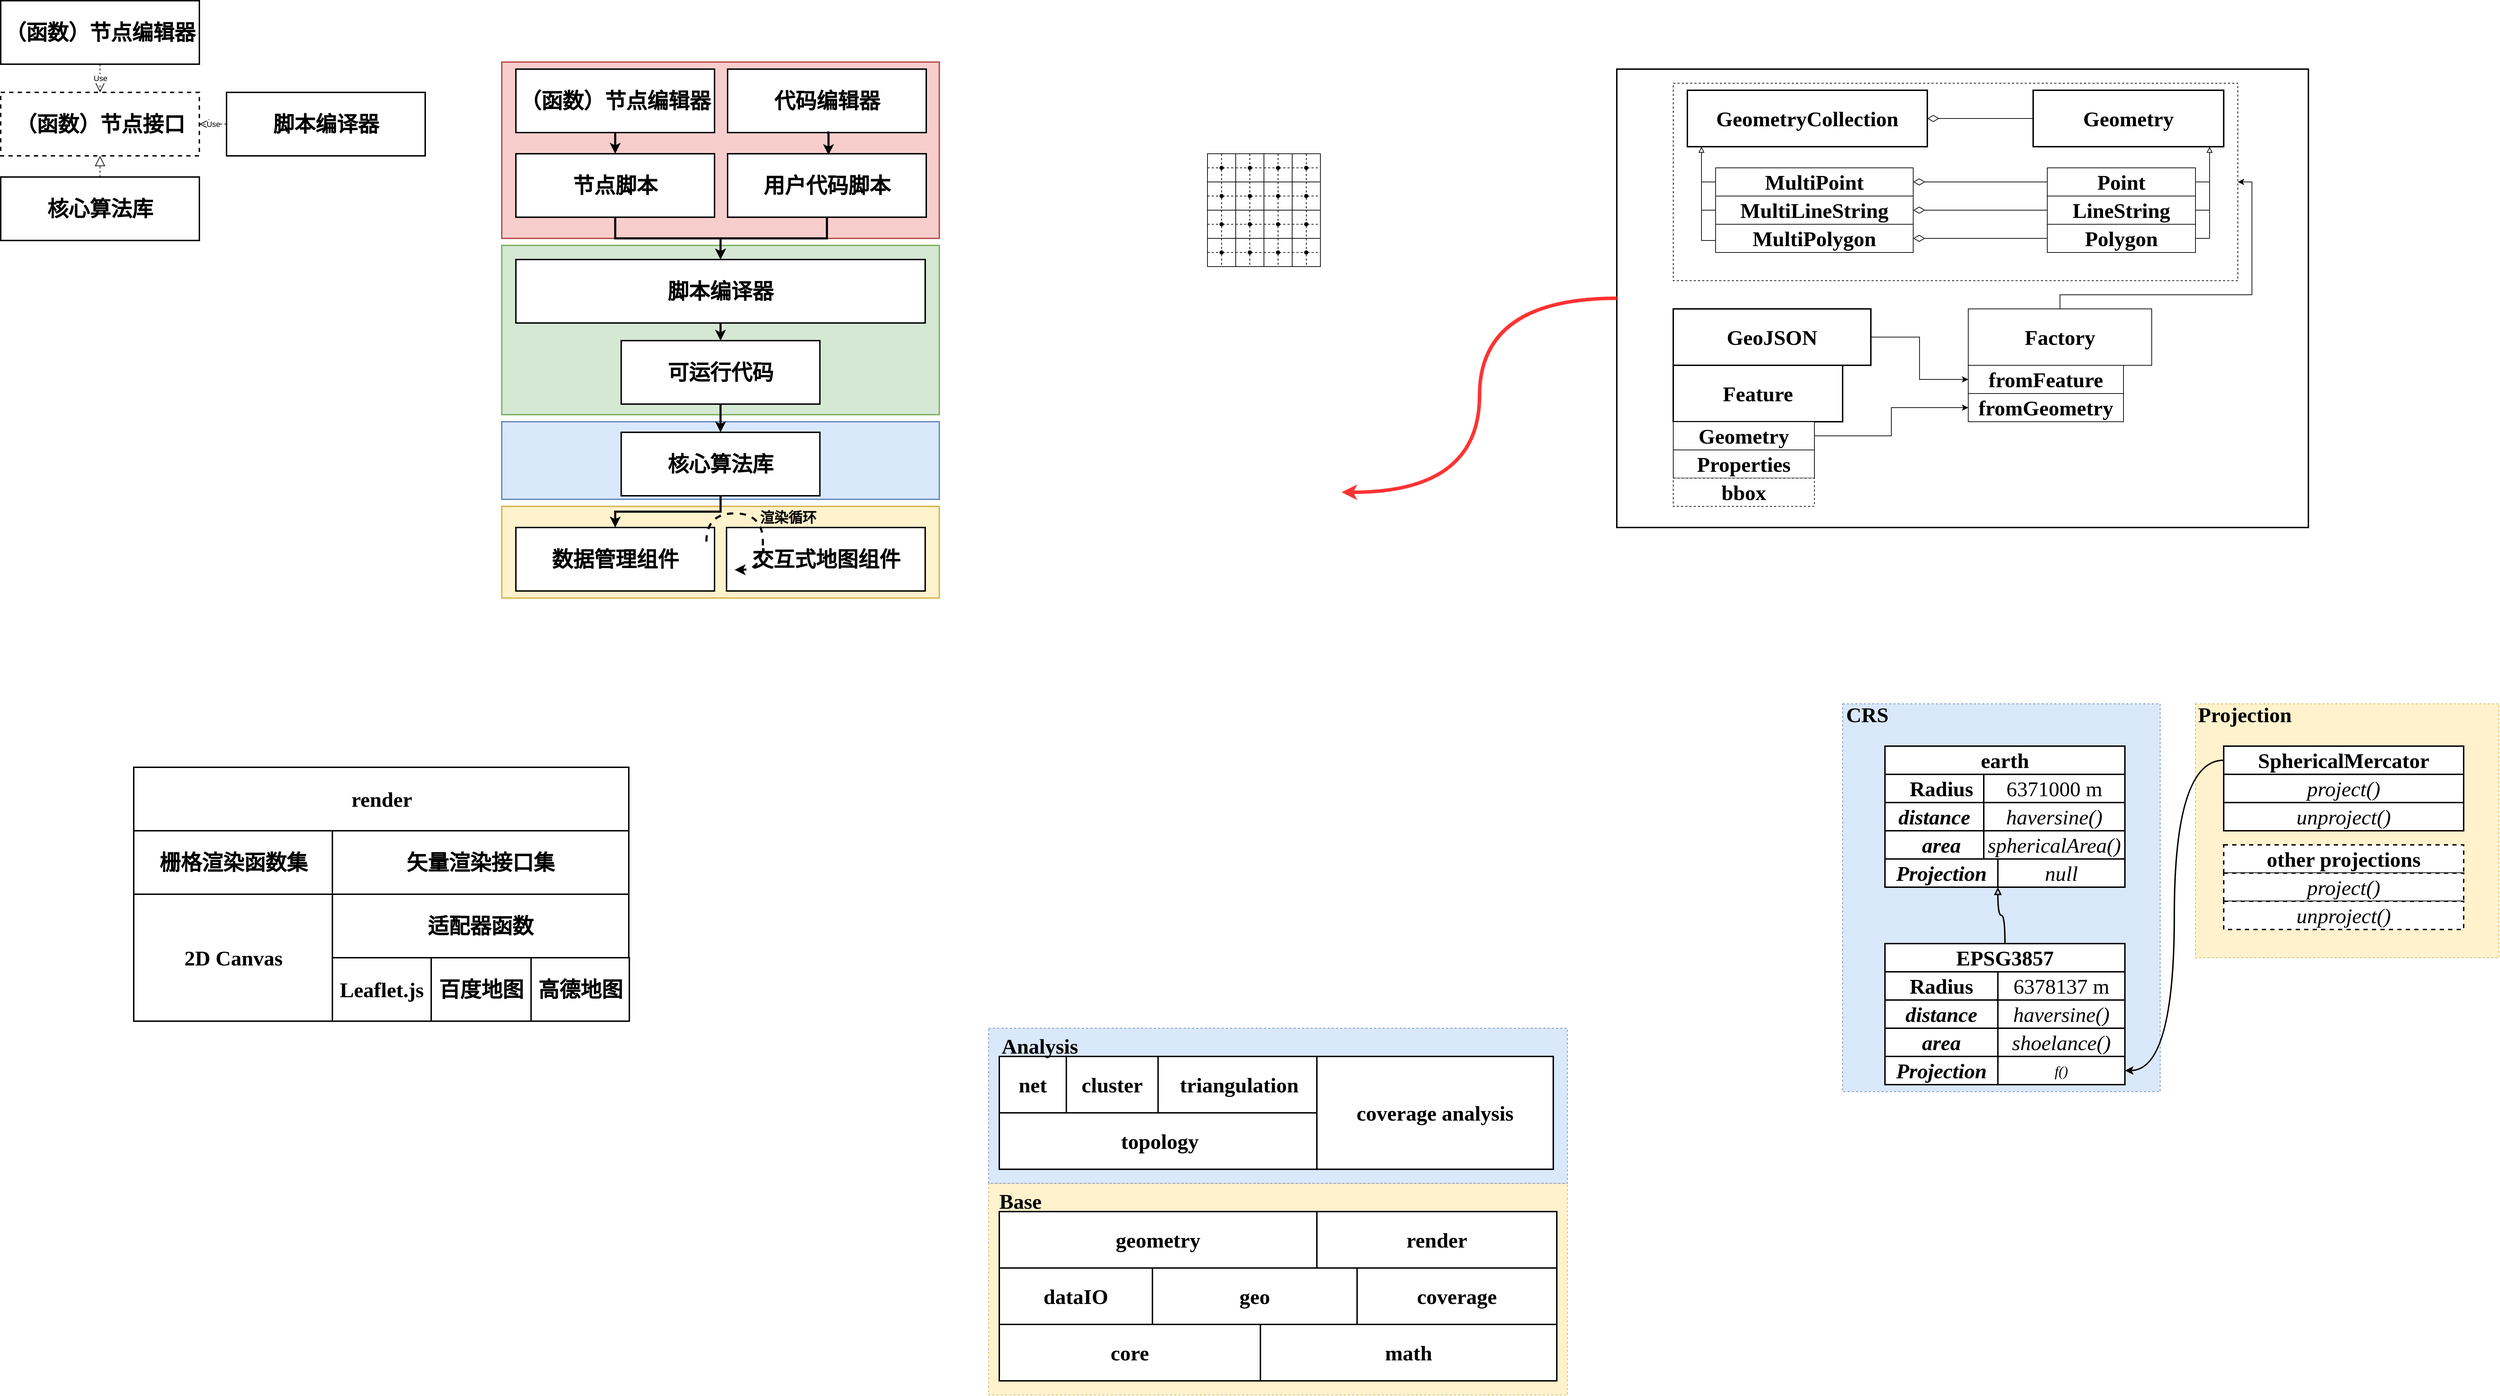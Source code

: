 <mxfile version="24.1.0" type="device">
  <diagram name="第 1 页" id="Ye9Vdzjhh4pGuBgMLgJx">
    <mxGraphModel dx="3703" dy="3532" grid="1" gridSize="10" guides="1" tooltips="1" connect="1" arrows="1" fold="1" page="1" pageScale="1" pageWidth="827" pageHeight="1169" math="0" shadow="0">
      <root>
        <mxCell id="0" />
        <mxCell id="1" parent="0" />
        <mxCell id="ZBDFL56P3JJD4eZlMljl-42" value="" style="rounded=0;whiteSpace=wrap;html=1;fillColor=#fff2cc;strokeColor=#d6b656;dashed=1;" vertex="1" parent="1">
          <mxGeometry x="1480" y="-180" width="430" height="360" as="geometry" />
        </mxCell>
        <mxCell id="ZBDFL56P3JJD4eZlMljl-38" value="" style="rounded=0;whiteSpace=wrap;html=1;fillColor=#dae8fc;strokeColor=#6c8ebf;dashed=1;" vertex="1" parent="1">
          <mxGeometry x="980" y="-180" width="450" height="550" as="geometry" />
        </mxCell>
        <mxCell id="uGt8lklGZgvVp7n6hmtw-12" value="" style="rounded=0;whiteSpace=wrap;html=1;fillColor=#fff2cc;strokeColor=#d6b656;dashed=1;" parent="1" vertex="1">
          <mxGeometry x="-230" y="500" width="820" height="300" as="geometry" />
        </mxCell>
        <mxCell id="uGt8lklGZgvVp7n6hmtw-11" value="" style="rounded=0;whiteSpace=wrap;html=1;fillColor=#dae8fc;strokeColor=#6c8ebf;dashed=1;" parent="1" vertex="1">
          <mxGeometry x="-230" y="280" width="820" height="220" as="geometry" />
        </mxCell>
        <mxCell id="C5DE6ZinwFhIqG3FFzgF-4" value="" style="rounded=0;whiteSpace=wrap;html=1;fillColor=#fff2cc;strokeColor=#d6b656;strokeWidth=2;" parent="1" vertex="1">
          <mxGeometry x="-920" y="-460" width="620" height="130" as="geometry" />
        </mxCell>
        <mxCell id="C5DE6ZinwFhIqG3FFzgF-2" value="" style="rounded=0;whiteSpace=wrap;html=1;fillColor=#d5e8d4;strokeColor=#82b366;strokeWidth=2;" parent="1" vertex="1">
          <mxGeometry x="-920" y="-830" width="620" height="240" as="geometry" />
        </mxCell>
        <mxCell id="C5DE6ZinwFhIqG3FFzgF-3" value="" style="rounded=0;whiteSpace=wrap;html=1;fillColor=#dae8fc;strokeColor=#6c8ebf;strokeWidth=2;" parent="1" vertex="1">
          <mxGeometry x="-920" y="-580" width="620" height="110" as="geometry" />
        </mxCell>
        <mxCell id="C5DE6ZinwFhIqG3FFzgF-1" value="" style="rounded=0;whiteSpace=wrap;html=1;fillColor=#f8cecc;strokeColor=#b85450;strokeWidth=2;" parent="1" vertex="1">
          <mxGeometry x="-920" y="-1090" width="620" height="250" as="geometry" />
        </mxCell>
        <mxCell id="QqCahTS9jlHSjSnj5ugb-54" value="" style="rounded=0;whiteSpace=wrap;html=1;strokeWidth=2;" parent="1" vertex="1">
          <mxGeometry x="660" y="-1080" width="980" height="650" as="geometry" />
        </mxCell>
        <mxCell id="QqCahTS9jlHSjSnj5ugb-37" value="" style="rounded=0;whiteSpace=wrap;html=1;dashed=1;" parent="1" vertex="1">
          <mxGeometry x="740" y="-1060" width="800" height="280" as="geometry" />
        </mxCell>
        <mxCell id="-caN3-fQfj51fVVMVL18-6" value="&lt;b style=&quot;&quot;&gt;&lt;font style=&quot;font-size: 30px;&quot; face=&quot;Times New Roman&quot;&gt;Geometry&lt;/font&gt;&lt;/b&gt;" style="rounded=0;whiteSpace=wrap;html=1;strokeWidth=2;" parent="1" vertex="1">
          <mxGeometry x="1250" y="-1050" width="270" height="80" as="geometry" />
        </mxCell>
        <mxCell id="QqCahTS9jlHSjSnj5ugb-3" value="&lt;font face=&quot;Times New Roman&quot;&gt;&lt;span style=&quot;font-size: 30px;&quot;&gt;&lt;b&gt;Point&lt;/b&gt;&lt;/span&gt;&lt;/font&gt;" style="rounded=0;whiteSpace=wrap;html=1;" parent="1" vertex="1">
          <mxGeometry x="1270" y="-940" width="210" height="40" as="geometry" />
        </mxCell>
        <mxCell id="QqCahTS9jlHSjSnj5ugb-4" value="&lt;b style=&quot;&quot;&gt;&lt;font style=&quot;font-size: 30px;&quot; face=&quot;Times New Roman&quot;&gt;GeometryCollection&lt;/font&gt;&lt;/b&gt;" style="rounded=0;whiteSpace=wrap;html=1;strokeWidth=2;" parent="1" vertex="1">
          <mxGeometry x="760" y="-1050" width="340" height="80" as="geometry" />
        </mxCell>
        <mxCell id="QqCahTS9jlHSjSnj5ugb-5" value="&lt;font face=&quot;Times New Roman&quot;&gt;&lt;span style=&quot;font-size: 30px;&quot;&gt;&lt;b&gt;LineString&lt;/b&gt;&lt;/span&gt;&lt;/font&gt;" style="rounded=0;whiteSpace=wrap;html=1;" parent="1" vertex="1">
          <mxGeometry x="1270" y="-900" width="210" height="40" as="geometry" />
        </mxCell>
        <mxCell id="QqCahTS9jlHSjSnj5ugb-6" value="&lt;font face=&quot;Times New Roman&quot;&gt;&lt;span style=&quot;font-size: 30px;&quot;&gt;&lt;b&gt;Polygon&lt;/b&gt;&lt;/span&gt;&lt;/font&gt;" style="rounded=0;whiteSpace=wrap;html=1;" parent="1" vertex="1">
          <mxGeometry x="1270" y="-860" width="210" height="40" as="geometry" />
        </mxCell>
        <mxCell id="QqCahTS9jlHSjSnj5ugb-8" value="&lt;font face=&quot;Times New Roman&quot;&gt;&lt;span style=&quot;font-size: 30px;&quot;&gt;&lt;b&gt;MultiPoint&lt;/b&gt;&lt;/span&gt;&lt;/font&gt;" style="rounded=0;whiteSpace=wrap;html=1;" parent="1" vertex="1">
          <mxGeometry x="800" y="-940" width="280" height="40" as="geometry" />
        </mxCell>
        <mxCell id="QqCahTS9jlHSjSnj5ugb-9" value="&lt;font face=&quot;Times New Roman&quot;&gt;&lt;span style=&quot;font-size: 30px;&quot;&gt;&lt;b&gt;MultiLineString&lt;/b&gt;&lt;/span&gt;&lt;/font&gt;" style="rounded=0;whiteSpace=wrap;html=1;" parent="1" vertex="1">
          <mxGeometry x="800" y="-900" width="280" height="40" as="geometry" />
        </mxCell>
        <mxCell id="QqCahTS9jlHSjSnj5ugb-10" value="&lt;font face=&quot;Times New Roman&quot;&gt;&lt;span style=&quot;font-size: 30px;&quot;&gt;&lt;b&gt;MultiPolygon&lt;/b&gt;&lt;/span&gt;&lt;/font&gt;" style="rounded=0;whiteSpace=wrap;html=1;" parent="1" vertex="1">
          <mxGeometry x="800" y="-860" width="280" height="40" as="geometry" />
        </mxCell>
        <mxCell id="QqCahTS9jlHSjSnj5ugb-41" style="edgeStyle=orthogonalEdgeStyle;rounded=0;orthogonalLoop=1;jettySize=auto;html=1;entryX=1;entryY=0.5;entryDx=0;entryDy=0;" parent="1" source="QqCahTS9jlHSjSnj5ugb-11" target="QqCahTS9jlHSjSnj5ugb-37" edge="1">
          <mxGeometry relative="1" as="geometry" />
        </mxCell>
        <mxCell id="QqCahTS9jlHSjSnj5ugb-11" value="&lt;font face=&quot;Times New Roman&quot;&gt;&lt;span style=&quot;font-size: 30px;&quot;&gt;&lt;b&gt;Factory&lt;/b&gt;&lt;/span&gt;&lt;/font&gt;" style="rounded=0;whiteSpace=wrap;html=1;" parent="1" vertex="1">
          <mxGeometry x="1158" y="-740" width="260" height="80" as="geometry" />
        </mxCell>
        <mxCell id="QqCahTS9jlHSjSnj5ugb-12" value="&lt;font face=&quot;Times New Roman&quot;&gt;&lt;span style=&quot;font-size: 30px;&quot;&gt;&lt;b&gt;fromFeature&lt;/b&gt;&lt;/span&gt;&lt;/font&gt;" style="rounded=0;whiteSpace=wrap;html=1;" parent="1" vertex="1">
          <mxGeometry x="1158" y="-660" width="220" height="40" as="geometry" />
        </mxCell>
        <mxCell id="QqCahTS9jlHSjSnj5ugb-13" value="&lt;font face=&quot;Times New Roman&quot;&gt;&lt;span style=&quot;font-size: 30px;&quot;&gt;&lt;b&gt;fromGeometry&lt;/b&gt;&lt;/span&gt;&lt;/font&gt;" style="rounded=0;whiteSpace=wrap;html=1;" parent="1" vertex="1">
          <mxGeometry x="1158" y="-620" width="220" height="40" as="geometry" />
        </mxCell>
        <mxCell id="QqCahTS9jlHSjSnj5ugb-40" style="edgeStyle=orthogonalEdgeStyle;rounded=0;orthogonalLoop=1;jettySize=auto;html=1;" parent="1" source="QqCahTS9jlHSjSnj5ugb-24" target="QqCahTS9jlHSjSnj5ugb-12" edge="1">
          <mxGeometry relative="1" as="geometry" />
        </mxCell>
        <mxCell id="QqCahTS9jlHSjSnj5ugb-24" value="&lt;font face=&quot;Times New Roman&quot;&gt;&lt;span style=&quot;font-size: 30px;&quot;&gt;&lt;b&gt;GeoJSON&lt;/b&gt;&lt;/span&gt;&lt;/font&gt;" style="rounded=0;whiteSpace=wrap;html=1;strokeWidth=2;" parent="1" vertex="1">
          <mxGeometry x="740" y="-740" width="280" height="80" as="geometry" />
        </mxCell>
        <mxCell id="QqCahTS9jlHSjSnj5ugb-26" value="&lt;font face=&quot;Times New Roman&quot;&gt;&lt;span style=&quot;font-size: 30px;&quot;&gt;&lt;b&gt;Feature&lt;/b&gt;&lt;/span&gt;&lt;/font&gt;" style="rounded=0;whiteSpace=wrap;html=1;strokeWidth=2;" parent="1" vertex="1">
          <mxGeometry x="740" y="-660" width="240" height="80" as="geometry" />
        </mxCell>
        <mxCell id="QqCahTS9jlHSjSnj5ugb-28" value="&lt;font face=&quot;Times New Roman&quot;&gt;&lt;span style=&quot;font-size: 30px;&quot;&gt;&lt;b&gt;Properties&lt;/b&gt;&lt;/span&gt;&lt;/font&gt;" style="rounded=0;whiteSpace=wrap;html=1;" parent="1" vertex="1">
          <mxGeometry x="740" y="-540" width="200" height="40" as="geometry" />
        </mxCell>
        <mxCell id="QqCahTS9jlHSjSnj5ugb-29" value="&lt;font face=&quot;Times New Roman&quot;&gt;&lt;span style=&quot;font-size: 30px;&quot;&gt;&lt;b&gt;bbox&lt;/b&gt;&lt;/span&gt;&lt;/font&gt;" style="rounded=0;whiteSpace=wrap;html=1;dashed=1;" parent="1" vertex="1">
          <mxGeometry x="740" y="-500" width="200" height="40" as="geometry" />
        </mxCell>
        <mxCell id="QqCahTS9jlHSjSnj5ugb-32" value="" style="endArrow=none;html=1;endSize=12;startArrow=diamondThin;startSize=14;startFill=0;align=left;verticalAlign=bottom;rounded=0;endFill=0;edgeStyle=orthogonalEdgeStyle;" parent="1" source="QqCahTS9jlHSjSnj5ugb-8" target="QqCahTS9jlHSjSnj5ugb-3" edge="1">
          <mxGeometry x="-1" y="3" relative="1" as="geometry">
            <mxPoint x="1080" y="-915.5" as="sourcePoint" />
            <mxPoint x="1240" y="-915.5" as="targetPoint" />
          </mxGeometry>
        </mxCell>
        <mxCell id="QqCahTS9jlHSjSnj5ugb-33" value="" style="endArrow=none;html=1;endSize=12;startArrow=diamondThin;startSize=14;startFill=0;edgeStyle=orthogonalEdgeStyle;align=left;verticalAlign=bottom;rounded=0;endFill=0;" parent="1" source="QqCahTS9jlHSjSnj5ugb-9" target="QqCahTS9jlHSjSnj5ugb-5" edge="1">
          <mxGeometry x="-1" y="3" relative="1" as="geometry">
            <mxPoint x="1110" y="-910" as="sourcePoint" />
            <mxPoint x="1260" y="-910" as="targetPoint" />
          </mxGeometry>
        </mxCell>
        <mxCell id="QqCahTS9jlHSjSnj5ugb-34" value="" style="endArrow=none;html=1;endSize=12;startArrow=diamondThin;startSize=14;startFill=0;edgeStyle=orthogonalEdgeStyle;align=left;verticalAlign=bottom;rounded=0;endFill=0;" parent="1" source="QqCahTS9jlHSjSnj5ugb-10" target="QqCahTS9jlHSjSnj5ugb-6" edge="1">
          <mxGeometry x="-1" y="3" relative="1" as="geometry">
            <mxPoint x="1120" y="-900" as="sourcePoint" />
            <mxPoint x="1270" y="-900" as="targetPoint" />
          </mxGeometry>
        </mxCell>
        <mxCell id="QqCahTS9jlHSjSnj5ugb-35" value="" style="endArrow=none;html=1;endSize=12;startArrow=diamondThin;startSize=14;startFill=0;align=left;verticalAlign=bottom;rounded=0;endFill=0;edgeStyle=orthogonalEdgeStyle;" parent="1" source="QqCahTS9jlHSjSnj5ugb-4" target="-caN3-fQfj51fVVMVL18-6" edge="1">
          <mxGeometry x="-1" y="3" relative="1" as="geometry">
            <mxPoint x="1110" y="-910" as="sourcePoint" />
            <mxPoint x="1260" y="-910" as="targetPoint" />
          </mxGeometry>
        </mxCell>
        <mxCell id="QqCahTS9jlHSjSnj5ugb-39" style="edgeStyle=orthogonalEdgeStyle;rounded=0;orthogonalLoop=1;jettySize=auto;html=1;exitX=1;exitY=0.5;exitDx=0;exitDy=0;entryX=0;entryY=0.5;entryDx=0;entryDy=0;" parent="1" source="QqCahTS9jlHSjSnj5ugb-36" target="QqCahTS9jlHSjSnj5ugb-13" edge="1">
          <mxGeometry relative="1" as="geometry" />
        </mxCell>
        <mxCell id="QqCahTS9jlHSjSnj5ugb-36" value="&lt;font face=&quot;Times New Roman&quot;&gt;&lt;span style=&quot;font-size: 30px;&quot;&gt;&lt;b&gt;Geometry&lt;/b&gt;&lt;/span&gt;&lt;/font&gt;" style="rounded=0;whiteSpace=wrap;html=1;" parent="1" vertex="1">
          <mxGeometry x="740" y="-580" width="200" height="40" as="geometry" />
        </mxCell>
        <mxCell id="QqCahTS9jlHSjSnj5ugb-42" value="&lt;font face=&quot;Times New Roman&quot;&gt;&lt;span style=&quot;font-size: 30px;&quot;&gt;&lt;b&gt;geometry&lt;/b&gt;&lt;/span&gt;&lt;/font&gt;" style="rounded=0;whiteSpace=wrap;html=1;strokeWidth=2;" parent="1" vertex="1">
          <mxGeometry x="-215" y="540" width="450" height="80" as="geometry" />
        </mxCell>
        <mxCell id="QqCahTS9jlHSjSnj5ugb-43" value="&lt;div style=&quot;text-align: start;&quot;&gt;&lt;span style=&quot;background-color: initial; text-align: center; font-size: 30px;&quot;&gt;&lt;font face=&quot;Times New Roman&quot;&gt;&lt;b&gt;triangulation&lt;/b&gt;&lt;/font&gt;&lt;/span&gt;&lt;span style=&quot;background-color: initial; text-wrap: nowrap; color: rgba(0, 0, 0, 0); font-family: monospace; font-size: 0px;&quot;&gt;%3CmxGraphModel%3E%3Croot%3E%3CmxCell%20id%3D%220%22%2F%3E%3CmxCell%20id%3D%221%22%20parent%3D%220%22%2F%3E%3CmxCell%20id%3D%222%22%20value%3D%22%26lt%3Bfont%20face%3D%26quot%3BTimes%20New%20Roman%26quot%3B%26gt%3B%26lt%3Bspan%20style%3D%26quot%3Bfont-size%3A%2030px%3B%26quot%3B%26gt%3B%26lt%3Bb%26gt%3BGeometry%26lt%3B%2Fb%26gt%3B%26lt%3B%2Fspan%26gt%3B%26lt%3B%2Ffont%26gt%3B%22%20style%3D%22rounded%3D0%3BwhiteSpace%3Dwrap%3Bhtml%3D1%3BstrokeWidth%3D2%3B%22%20vertex%3D%221%22%20parent%3D%221%22%3E%3CmxGeometry%20x%3D%22470%22%20y%3D%22850%22%20width%3D%22280%22%20height%3D%2280%22%20as%3D%22geometry%22%2F%3E%3C%2FmxCell%3E%3C%2Froot%3E%3C%2FmxGraphModel%3E&lt;/span&gt;&lt;span style=&quot;background-color: initial; text-wrap: nowrap; font-size: 0px;&quot;&gt;&lt;font face=&quot;monospace&quot; color=&quot;rgba(0, 0, 0, 0)&quot;&gt;triangulatio&lt;/font&gt;&lt;/span&gt;&lt;/div&gt;" style="rounded=0;whiteSpace=wrap;html=1;strokeWidth=2;" parent="1" vertex="1">
          <mxGeometry x="10" y="320" width="230" height="80" as="geometry" />
        </mxCell>
        <mxCell id="QqCahTS9jlHSjSnj5ugb-44" value="&lt;div style=&quot;text-align: center;&quot;&gt;&lt;font&gt;&lt;span style=&quot;font-size: 30px;&quot;&gt;&lt;b&gt;cluster&lt;/b&gt;&lt;/span&gt;&lt;/font&gt;&lt;/div&gt;" style="rounded=0;whiteSpace=wrap;html=1;strokeWidth=2;fontFamily=Times New Roman;" parent="1" vertex="1">
          <mxGeometry x="-120" y="320" width="130" height="80" as="geometry" />
        </mxCell>
        <mxCell id="QqCahTS9jlHSjSnj5ugb-45" value="&lt;div style=&quot;text-align: center;&quot;&gt;&lt;font face=&quot;Times New Roman&quot;&gt;&lt;span style=&quot;font-size: 30px;&quot;&gt;&lt;b&gt;core&lt;/b&gt;&lt;/span&gt;&lt;/font&gt;&lt;/div&gt;" style="rounded=0;whiteSpace=wrap;html=1;strokeWidth=2;" parent="1" vertex="1">
          <mxGeometry x="-215" y="700" width="370" height="80" as="geometry" />
        </mxCell>
        <mxCell id="QqCahTS9jlHSjSnj5ugb-46" value="&lt;div style=&quot;text-align: center;&quot;&gt;&lt;font face=&quot;Times New Roman&quot;&gt;&lt;span style=&quot;font-size: 30px;&quot;&gt;&lt;b&gt;coverage&lt;/b&gt;&lt;/span&gt;&lt;/font&gt;&lt;/div&gt;" style="rounded=0;whiteSpace=wrap;html=1;strokeWidth=2;" parent="1" vertex="1">
          <mxGeometry x="292" y="620" width="283" height="80" as="geometry" />
        </mxCell>
        <mxCell id="QqCahTS9jlHSjSnj5ugb-48" value="&lt;div style=&quot;text-align: center;&quot;&gt;&lt;font face=&quot;Times New Roman&quot;&gt;&lt;span style=&quot;font-size: 30px;&quot;&gt;&lt;b&gt;geo&lt;/b&gt;&lt;/span&gt;&lt;/font&gt;&lt;/div&gt;" style="rounded=0;whiteSpace=wrap;html=1;strokeWidth=2;" parent="1" vertex="1">
          <mxGeometry x="2" y="620" width="290" height="80" as="geometry" />
        </mxCell>
        <mxCell id="QqCahTS9jlHSjSnj5ugb-49" value="&lt;div style=&quot;text-align: center;&quot;&gt;&lt;font face=&quot;Times New Roman&quot;&gt;&lt;span style=&quot;font-size: 30px;&quot;&gt;&lt;b&gt;math&lt;/b&gt;&lt;/span&gt;&lt;/font&gt;&lt;/div&gt;" style="rounded=0;whiteSpace=wrap;html=1;strokeWidth=2;" parent="1" vertex="1">
          <mxGeometry x="155" y="700" width="420" height="80" as="geometry" />
        </mxCell>
        <mxCell id="QqCahTS9jlHSjSnj5ugb-50" value="&lt;div style=&quot;text-align: center;&quot;&gt;&lt;font face=&quot;Times New Roman&quot;&gt;&lt;span style=&quot;font-size: 30px;&quot;&gt;&lt;b&gt;net&lt;/b&gt;&lt;/span&gt;&lt;/font&gt;&lt;/div&gt;" style="rounded=0;whiteSpace=wrap;html=1;strokeWidth=2;" parent="1" vertex="1">
          <mxGeometry x="-215" y="320" width="95" height="80" as="geometry" />
        </mxCell>
        <mxCell id="QqCahTS9jlHSjSnj5ugb-51" value="&lt;div style=&quot;text-align: center;&quot;&gt;&lt;font face=&quot;Times New Roman&quot;&gt;&lt;span style=&quot;font-size: 30px;&quot;&gt;&lt;b&gt;render&lt;/b&gt;&lt;/span&gt;&lt;/font&gt;&lt;/div&gt;" style="rounded=0;whiteSpace=wrap;html=1;strokeWidth=2;" parent="1" vertex="1">
          <mxGeometry x="235" y="540" width="340" height="80" as="geometry" />
        </mxCell>
        <mxCell id="QqCahTS9jlHSjSnj5ugb-52" value="&lt;div style=&quot;text-align: center;&quot;&gt;&lt;font face=&quot;Times New Roman&quot;&gt;&lt;span style=&quot;font-size: 30px;&quot;&gt;&lt;b&gt;topology&lt;/b&gt;&lt;/span&gt;&lt;/font&gt;&lt;/div&gt;" style="rounded=0;whiteSpace=wrap;html=1;strokeWidth=2;" parent="1" vertex="1">
          <mxGeometry x="-215" y="400" width="455" height="80" as="geometry" />
        </mxCell>
        <mxCell id="g4PYNpOqLdrN4MoXZKpE-54" value="" style="group" parent="1" vertex="1" connectable="0">
          <mxGeometry x="80" y="-960" width="40" height="40" as="geometry" />
        </mxCell>
        <mxCell id="g4PYNpOqLdrN4MoXZKpE-1" value="" style="whiteSpace=wrap;html=1;aspect=fixed;" parent="g4PYNpOqLdrN4MoXZKpE-54" vertex="1">
          <mxGeometry width="40" height="40" as="geometry" />
        </mxCell>
        <mxCell id="g4PYNpOqLdrN4MoXZKpE-17" value="" style="ellipse;whiteSpace=wrap;html=1;aspect=fixed;strokeColor=default;fillColor=#000000;strokeWidth=1;" parent="g4PYNpOqLdrN4MoXZKpE-54" vertex="1">
          <mxGeometry x="17.5" y="17.5" width="5" height="5" as="geometry" />
        </mxCell>
        <mxCell id="g4PYNpOqLdrN4MoXZKpE-18" value="" style="endArrow=none;html=1;strokeWidth=1;rounded=0;exitX=0.781;exitY=0.515;exitDx=0;exitDy=0;exitPerimeter=0;entryX=0;entryY=0.5;entryDx=0;entryDy=0;strokeColor=#000000;dashed=1;" parent="g4PYNpOqLdrN4MoXZKpE-54" source="g4PYNpOqLdrN4MoXZKpE-17" edge="1">
          <mxGeometry width="50" height="50" relative="1" as="geometry">
            <mxPoint x="60" y="90" as="sourcePoint" />
            <mxPoint x="40" y="20" as="targetPoint" />
          </mxGeometry>
        </mxCell>
        <mxCell id="g4PYNpOqLdrN4MoXZKpE-19" value="" style="endArrow=none;html=1;strokeWidth=1;rounded=0;exitX=0.5;exitY=1;exitDx=0;exitDy=0;entryX=0.5;entryY=1;entryDx=0;entryDy=0;strokeColor=#000000;dashed=1;" parent="g4PYNpOqLdrN4MoXZKpE-54" source="g4PYNpOqLdrN4MoXZKpE-17" target="g4PYNpOqLdrN4MoXZKpE-1" edge="1">
          <mxGeometry width="50" height="50" relative="1" as="geometry">
            <mxPoint x="31" y="30" as="sourcePoint" />
            <mxPoint x="50" y="30" as="targetPoint" />
          </mxGeometry>
        </mxCell>
        <mxCell id="g4PYNpOqLdrN4MoXZKpE-20" value="" style="endArrow=none;html=1;strokeWidth=1;rounded=0;exitX=0;exitY=0.5;exitDx=0;exitDy=0;strokeColor=#000000;dashed=1;" parent="g4PYNpOqLdrN4MoXZKpE-54" source="g4PYNpOqLdrN4MoXZKpE-1" edge="1">
          <mxGeometry width="50" height="50" relative="1" as="geometry">
            <mxPoint x="41" y="40" as="sourcePoint" />
            <mxPoint x="20" y="20" as="targetPoint" />
          </mxGeometry>
        </mxCell>
        <mxCell id="g4PYNpOqLdrN4MoXZKpE-21" value="" style="endArrow=none;html=1;strokeWidth=1;rounded=0;exitX=0.5;exitY=0;exitDx=0;exitDy=0;strokeColor=#000000;dashed=1;" parent="g4PYNpOqLdrN4MoXZKpE-54" source="g4PYNpOqLdrN4MoXZKpE-1" edge="1">
          <mxGeometry width="50" height="50" relative="1" as="geometry">
            <mxPoint x="51" y="50" as="sourcePoint" />
            <mxPoint x="20" y="20" as="targetPoint" />
          </mxGeometry>
        </mxCell>
        <mxCell id="g4PYNpOqLdrN4MoXZKpE-55" value="" style="group" parent="1" vertex="1" connectable="0">
          <mxGeometry x="120" y="-960" width="40" height="40" as="geometry" />
        </mxCell>
        <mxCell id="g4PYNpOqLdrN4MoXZKpE-56" value="" style="whiteSpace=wrap;html=1;aspect=fixed;" parent="g4PYNpOqLdrN4MoXZKpE-55" vertex="1">
          <mxGeometry width="40" height="40" as="geometry" />
        </mxCell>
        <mxCell id="g4PYNpOqLdrN4MoXZKpE-57" value="" style="ellipse;whiteSpace=wrap;html=1;aspect=fixed;strokeColor=default;fillColor=#000000;strokeWidth=1;" parent="g4PYNpOqLdrN4MoXZKpE-55" vertex="1">
          <mxGeometry x="17.5" y="17.5" width="5" height="5" as="geometry" />
        </mxCell>
        <mxCell id="g4PYNpOqLdrN4MoXZKpE-58" value="" style="endArrow=none;html=1;strokeWidth=1;rounded=0;exitX=0.781;exitY=0.515;exitDx=0;exitDy=0;exitPerimeter=0;entryX=0;entryY=0.5;entryDx=0;entryDy=0;strokeColor=#000000;dashed=1;" parent="g4PYNpOqLdrN4MoXZKpE-55" source="g4PYNpOqLdrN4MoXZKpE-57" edge="1">
          <mxGeometry width="50" height="50" relative="1" as="geometry">
            <mxPoint x="60" y="90" as="sourcePoint" />
            <mxPoint x="40" y="20" as="targetPoint" />
          </mxGeometry>
        </mxCell>
        <mxCell id="g4PYNpOqLdrN4MoXZKpE-59" value="" style="endArrow=none;html=1;strokeWidth=1;rounded=0;exitX=0.5;exitY=1;exitDx=0;exitDy=0;entryX=0.5;entryY=1;entryDx=0;entryDy=0;strokeColor=#000000;dashed=1;" parent="g4PYNpOqLdrN4MoXZKpE-55" source="g4PYNpOqLdrN4MoXZKpE-57" target="g4PYNpOqLdrN4MoXZKpE-56" edge="1">
          <mxGeometry width="50" height="50" relative="1" as="geometry">
            <mxPoint x="31" y="30" as="sourcePoint" />
            <mxPoint x="50" y="30" as="targetPoint" />
          </mxGeometry>
        </mxCell>
        <mxCell id="g4PYNpOqLdrN4MoXZKpE-60" value="" style="endArrow=none;html=1;strokeWidth=1;rounded=0;exitX=0;exitY=0.5;exitDx=0;exitDy=0;strokeColor=#000000;dashed=1;" parent="g4PYNpOqLdrN4MoXZKpE-55" source="g4PYNpOqLdrN4MoXZKpE-56" edge="1">
          <mxGeometry width="50" height="50" relative="1" as="geometry">
            <mxPoint x="41" y="40" as="sourcePoint" />
            <mxPoint x="20" y="20" as="targetPoint" />
          </mxGeometry>
        </mxCell>
        <mxCell id="g4PYNpOqLdrN4MoXZKpE-61" value="" style="endArrow=none;html=1;strokeWidth=1;rounded=0;exitX=0.5;exitY=0;exitDx=0;exitDy=0;strokeColor=#000000;dashed=1;" parent="g4PYNpOqLdrN4MoXZKpE-55" source="g4PYNpOqLdrN4MoXZKpE-56" edge="1">
          <mxGeometry width="50" height="50" relative="1" as="geometry">
            <mxPoint x="51" y="50" as="sourcePoint" />
            <mxPoint x="20" y="20" as="targetPoint" />
          </mxGeometry>
        </mxCell>
        <mxCell id="g4PYNpOqLdrN4MoXZKpE-63" value="" style="group" parent="1" vertex="1" connectable="0">
          <mxGeometry x="80" y="-920" width="40" height="40" as="geometry" />
        </mxCell>
        <mxCell id="g4PYNpOqLdrN4MoXZKpE-64" value="" style="whiteSpace=wrap;html=1;aspect=fixed;" parent="g4PYNpOqLdrN4MoXZKpE-63" vertex="1">
          <mxGeometry width="40" height="40" as="geometry" />
        </mxCell>
        <mxCell id="g4PYNpOqLdrN4MoXZKpE-65" value="" style="ellipse;whiteSpace=wrap;html=1;aspect=fixed;strokeColor=default;fillColor=#000000;strokeWidth=1;" parent="g4PYNpOqLdrN4MoXZKpE-63" vertex="1">
          <mxGeometry x="17.5" y="17.5" width="5" height="5" as="geometry" />
        </mxCell>
        <mxCell id="g4PYNpOqLdrN4MoXZKpE-66" value="" style="endArrow=none;html=1;strokeWidth=1;rounded=0;exitX=0.781;exitY=0.515;exitDx=0;exitDy=0;exitPerimeter=0;entryX=0;entryY=0.5;entryDx=0;entryDy=0;strokeColor=#000000;dashed=1;" parent="g4PYNpOqLdrN4MoXZKpE-63" source="g4PYNpOqLdrN4MoXZKpE-65" edge="1">
          <mxGeometry width="50" height="50" relative="1" as="geometry">
            <mxPoint x="60" y="90" as="sourcePoint" />
            <mxPoint x="40" y="20" as="targetPoint" />
          </mxGeometry>
        </mxCell>
        <mxCell id="g4PYNpOqLdrN4MoXZKpE-67" value="" style="endArrow=none;html=1;strokeWidth=1;rounded=0;exitX=0.5;exitY=1;exitDx=0;exitDy=0;entryX=0.5;entryY=1;entryDx=0;entryDy=0;strokeColor=#000000;dashed=1;" parent="g4PYNpOqLdrN4MoXZKpE-63" source="g4PYNpOqLdrN4MoXZKpE-65" target="g4PYNpOqLdrN4MoXZKpE-64" edge="1">
          <mxGeometry width="50" height="50" relative="1" as="geometry">
            <mxPoint x="31" y="30" as="sourcePoint" />
            <mxPoint x="50" y="30" as="targetPoint" />
          </mxGeometry>
        </mxCell>
        <mxCell id="g4PYNpOqLdrN4MoXZKpE-68" value="" style="endArrow=none;html=1;strokeWidth=1;rounded=0;exitX=0;exitY=0.5;exitDx=0;exitDy=0;strokeColor=#000000;dashed=1;" parent="g4PYNpOqLdrN4MoXZKpE-63" source="g4PYNpOqLdrN4MoXZKpE-64" edge="1">
          <mxGeometry width="50" height="50" relative="1" as="geometry">
            <mxPoint x="41" y="40" as="sourcePoint" />
            <mxPoint x="20" y="20" as="targetPoint" />
          </mxGeometry>
        </mxCell>
        <mxCell id="g4PYNpOqLdrN4MoXZKpE-69" value="" style="endArrow=none;html=1;strokeWidth=1;rounded=0;exitX=0.5;exitY=0;exitDx=0;exitDy=0;strokeColor=#000000;dashed=1;" parent="g4PYNpOqLdrN4MoXZKpE-63" source="g4PYNpOqLdrN4MoXZKpE-64" edge="1">
          <mxGeometry width="50" height="50" relative="1" as="geometry">
            <mxPoint x="51" y="50" as="sourcePoint" />
            <mxPoint x="20" y="20" as="targetPoint" />
          </mxGeometry>
        </mxCell>
        <mxCell id="g4PYNpOqLdrN4MoXZKpE-70" value="" style="group" parent="1" vertex="1" connectable="0">
          <mxGeometry x="120" y="-920" width="40" height="40" as="geometry" />
        </mxCell>
        <mxCell id="g4PYNpOqLdrN4MoXZKpE-71" value="" style="whiteSpace=wrap;html=1;aspect=fixed;" parent="g4PYNpOqLdrN4MoXZKpE-70" vertex="1">
          <mxGeometry width="40" height="40" as="geometry" />
        </mxCell>
        <mxCell id="g4PYNpOqLdrN4MoXZKpE-72" value="" style="ellipse;whiteSpace=wrap;html=1;aspect=fixed;strokeColor=default;fillColor=#000000;strokeWidth=1;" parent="g4PYNpOqLdrN4MoXZKpE-70" vertex="1">
          <mxGeometry x="17.5" y="17.5" width="5" height="5" as="geometry" />
        </mxCell>
        <mxCell id="g4PYNpOqLdrN4MoXZKpE-73" value="" style="endArrow=none;html=1;strokeWidth=1;rounded=0;exitX=0.781;exitY=0.515;exitDx=0;exitDy=0;exitPerimeter=0;entryX=0;entryY=0.5;entryDx=0;entryDy=0;strokeColor=#000000;dashed=1;" parent="g4PYNpOqLdrN4MoXZKpE-70" source="g4PYNpOqLdrN4MoXZKpE-72" edge="1">
          <mxGeometry width="50" height="50" relative="1" as="geometry">
            <mxPoint x="60" y="90" as="sourcePoint" />
            <mxPoint x="40" y="20" as="targetPoint" />
          </mxGeometry>
        </mxCell>
        <mxCell id="g4PYNpOqLdrN4MoXZKpE-74" value="" style="endArrow=none;html=1;strokeWidth=1;rounded=0;exitX=0.5;exitY=1;exitDx=0;exitDy=0;entryX=0.5;entryY=1;entryDx=0;entryDy=0;strokeColor=#000000;dashed=1;" parent="g4PYNpOqLdrN4MoXZKpE-70" source="g4PYNpOqLdrN4MoXZKpE-72" target="g4PYNpOqLdrN4MoXZKpE-71" edge="1">
          <mxGeometry width="50" height="50" relative="1" as="geometry">
            <mxPoint x="31" y="30" as="sourcePoint" />
            <mxPoint x="50" y="30" as="targetPoint" />
          </mxGeometry>
        </mxCell>
        <mxCell id="g4PYNpOqLdrN4MoXZKpE-75" value="" style="endArrow=none;html=1;strokeWidth=1;rounded=0;exitX=0;exitY=0.5;exitDx=0;exitDy=0;strokeColor=#000000;dashed=1;" parent="g4PYNpOqLdrN4MoXZKpE-70" source="g4PYNpOqLdrN4MoXZKpE-71" edge="1">
          <mxGeometry width="50" height="50" relative="1" as="geometry">
            <mxPoint x="41" y="40" as="sourcePoint" />
            <mxPoint x="20" y="20" as="targetPoint" />
          </mxGeometry>
        </mxCell>
        <mxCell id="g4PYNpOqLdrN4MoXZKpE-76" value="" style="endArrow=none;html=1;strokeWidth=1;rounded=0;exitX=0.5;exitY=0;exitDx=0;exitDy=0;strokeColor=#000000;dashed=1;" parent="g4PYNpOqLdrN4MoXZKpE-70" source="g4PYNpOqLdrN4MoXZKpE-71" edge="1">
          <mxGeometry width="50" height="50" relative="1" as="geometry">
            <mxPoint x="51" y="50" as="sourcePoint" />
            <mxPoint x="20" y="20" as="targetPoint" />
          </mxGeometry>
        </mxCell>
        <mxCell id="g4PYNpOqLdrN4MoXZKpE-77" value="" style="group" parent="1" vertex="1" connectable="0">
          <mxGeometry x="160" y="-960" width="40" height="40" as="geometry" />
        </mxCell>
        <mxCell id="g4PYNpOqLdrN4MoXZKpE-78" value="" style="whiteSpace=wrap;html=1;aspect=fixed;" parent="g4PYNpOqLdrN4MoXZKpE-77" vertex="1">
          <mxGeometry width="40" height="40" as="geometry" />
        </mxCell>
        <mxCell id="g4PYNpOqLdrN4MoXZKpE-79" value="" style="ellipse;whiteSpace=wrap;html=1;aspect=fixed;strokeColor=default;fillColor=#000000;strokeWidth=1;" parent="g4PYNpOqLdrN4MoXZKpE-77" vertex="1">
          <mxGeometry x="17.5" y="17.5" width="5" height="5" as="geometry" />
        </mxCell>
        <mxCell id="g4PYNpOqLdrN4MoXZKpE-80" value="" style="endArrow=none;html=1;strokeWidth=1;rounded=0;exitX=0.781;exitY=0.515;exitDx=0;exitDy=0;exitPerimeter=0;entryX=0;entryY=0.5;entryDx=0;entryDy=0;strokeColor=#000000;dashed=1;" parent="g4PYNpOqLdrN4MoXZKpE-77" source="g4PYNpOqLdrN4MoXZKpE-79" edge="1">
          <mxGeometry width="50" height="50" relative="1" as="geometry">
            <mxPoint x="60" y="90" as="sourcePoint" />
            <mxPoint x="40" y="20" as="targetPoint" />
          </mxGeometry>
        </mxCell>
        <mxCell id="g4PYNpOqLdrN4MoXZKpE-81" value="" style="endArrow=none;html=1;strokeWidth=1;rounded=0;exitX=0.5;exitY=1;exitDx=0;exitDy=0;entryX=0.5;entryY=1;entryDx=0;entryDy=0;strokeColor=#000000;dashed=1;" parent="g4PYNpOqLdrN4MoXZKpE-77" source="g4PYNpOqLdrN4MoXZKpE-79" target="g4PYNpOqLdrN4MoXZKpE-78" edge="1">
          <mxGeometry width="50" height="50" relative="1" as="geometry">
            <mxPoint x="31" y="30" as="sourcePoint" />
            <mxPoint x="50" y="30" as="targetPoint" />
          </mxGeometry>
        </mxCell>
        <mxCell id="g4PYNpOqLdrN4MoXZKpE-82" value="" style="endArrow=none;html=1;strokeWidth=1;rounded=0;exitX=0;exitY=0.5;exitDx=0;exitDy=0;strokeColor=#000000;dashed=1;" parent="g4PYNpOqLdrN4MoXZKpE-77" source="g4PYNpOqLdrN4MoXZKpE-78" edge="1">
          <mxGeometry width="50" height="50" relative="1" as="geometry">
            <mxPoint x="41" y="40" as="sourcePoint" />
            <mxPoint x="20" y="20" as="targetPoint" />
          </mxGeometry>
        </mxCell>
        <mxCell id="g4PYNpOqLdrN4MoXZKpE-83" value="" style="endArrow=none;html=1;strokeWidth=1;rounded=0;exitX=0.5;exitY=0;exitDx=0;exitDy=0;strokeColor=#000000;dashed=1;" parent="g4PYNpOqLdrN4MoXZKpE-77" source="g4PYNpOqLdrN4MoXZKpE-78" edge="1">
          <mxGeometry width="50" height="50" relative="1" as="geometry">
            <mxPoint x="51" y="50" as="sourcePoint" />
            <mxPoint x="20" y="20" as="targetPoint" />
          </mxGeometry>
        </mxCell>
        <mxCell id="g4PYNpOqLdrN4MoXZKpE-84" value="" style="group" parent="1" vertex="1" connectable="0">
          <mxGeometry x="200" y="-960" width="40" height="40" as="geometry" />
        </mxCell>
        <mxCell id="g4PYNpOqLdrN4MoXZKpE-85" value="" style="whiteSpace=wrap;html=1;aspect=fixed;" parent="g4PYNpOqLdrN4MoXZKpE-84" vertex="1">
          <mxGeometry width="40" height="40" as="geometry" />
        </mxCell>
        <mxCell id="g4PYNpOqLdrN4MoXZKpE-86" value="" style="ellipse;whiteSpace=wrap;html=1;aspect=fixed;strokeColor=default;fillColor=#000000;strokeWidth=1;" parent="g4PYNpOqLdrN4MoXZKpE-84" vertex="1">
          <mxGeometry x="17.5" y="17.5" width="5" height="5" as="geometry" />
        </mxCell>
        <mxCell id="g4PYNpOqLdrN4MoXZKpE-87" value="" style="endArrow=none;html=1;strokeWidth=1;rounded=0;exitX=0.781;exitY=0.515;exitDx=0;exitDy=0;exitPerimeter=0;entryX=0;entryY=0.5;entryDx=0;entryDy=0;strokeColor=#000000;dashed=1;" parent="g4PYNpOqLdrN4MoXZKpE-84" source="g4PYNpOqLdrN4MoXZKpE-86" edge="1">
          <mxGeometry width="50" height="50" relative="1" as="geometry">
            <mxPoint x="60" y="90" as="sourcePoint" />
            <mxPoint x="40" y="20" as="targetPoint" />
          </mxGeometry>
        </mxCell>
        <mxCell id="g4PYNpOqLdrN4MoXZKpE-88" value="" style="endArrow=none;html=1;strokeWidth=1;rounded=0;exitX=0.5;exitY=1;exitDx=0;exitDy=0;entryX=0.5;entryY=1;entryDx=0;entryDy=0;strokeColor=#000000;dashed=1;" parent="g4PYNpOqLdrN4MoXZKpE-84" source="g4PYNpOqLdrN4MoXZKpE-86" target="g4PYNpOqLdrN4MoXZKpE-85" edge="1">
          <mxGeometry width="50" height="50" relative="1" as="geometry">
            <mxPoint x="31" y="30" as="sourcePoint" />
            <mxPoint x="50" y="30" as="targetPoint" />
          </mxGeometry>
        </mxCell>
        <mxCell id="g4PYNpOqLdrN4MoXZKpE-89" value="" style="endArrow=none;html=1;strokeWidth=1;rounded=0;exitX=0;exitY=0.5;exitDx=0;exitDy=0;strokeColor=#000000;dashed=1;" parent="g4PYNpOqLdrN4MoXZKpE-84" source="g4PYNpOqLdrN4MoXZKpE-85" edge="1">
          <mxGeometry width="50" height="50" relative="1" as="geometry">
            <mxPoint x="41" y="40" as="sourcePoint" />
            <mxPoint x="20" y="20" as="targetPoint" />
          </mxGeometry>
        </mxCell>
        <mxCell id="g4PYNpOqLdrN4MoXZKpE-90" value="" style="endArrow=none;html=1;strokeWidth=1;rounded=0;exitX=0.5;exitY=0;exitDx=0;exitDy=0;strokeColor=#000000;dashed=1;" parent="g4PYNpOqLdrN4MoXZKpE-84" source="g4PYNpOqLdrN4MoXZKpE-85" edge="1">
          <mxGeometry width="50" height="50" relative="1" as="geometry">
            <mxPoint x="51" y="50" as="sourcePoint" />
            <mxPoint x="20" y="20" as="targetPoint" />
          </mxGeometry>
        </mxCell>
        <mxCell id="g4PYNpOqLdrN4MoXZKpE-91" value="" style="group" parent="1" vertex="1" connectable="0">
          <mxGeometry x="160" y="-920" width="40" height="40" as="geometry" />
        </mxCell>
        <mxCell id="g4PYNpOqLdrN4MoXZKpE-92" value="" style="whiteSpace=wrap;html=1;aspect=fixed;" parent="g4PYNpOqLdrN4MoXZKpE-91" vertex="1">
          <mxGeometry width="40" height="40" as="geometry" />
        </mxCell>
        <mxCell id="g4PYNpOqLdrN4MoXZKpE-93" value="" style="ellipse;whiteSpace=wrap;html=1;aspect=fixed;strokeColor=default;fillColor=#000000;strokeWidth=1;" parent="g4PYNpOqLdrN4MoXZKpE-91" vertex="1">
          <mxGeometry x="17.5" y="17.5" width="5" height="5" as="geometry" />
        </mxCell>
        <mxCell id="g4PYNpOqLdrN4MoXZKpE-94" value="" style="endArrow=none;html=1;strokeWidth=1;rounded=0;exitX=0.781;exitY=0.515;exitDx=0;exitDy=0;exitPerimeter=0;entryX=0;entryY=0.5;entryDx=0;entryDy=0;strokeColor=#000000;dashed=1;" parent="g4PYNpOqLdrN4MoXZKpE-91" source="g4PYNpOqLdrN4MoXZKpE-93" edge="1">
          <mxGeometry width="50" height="50" relative="1" as="geometry">
            <mxPoint x="60" y="90" as="sourcePoint" />
            <mxPoint x="40" y="20" as="targetPoint" />
          </mxGeometry>
        </mxCell>
        <mxCell id="g4PYNpOqLdrN4MoXZKpE-95" value="" style="endArrow=none;html=1;strokeWidth=1;rounded=0;exitX=0.5;exitY=1;exitDx=0;exitDy=0;entryX=0.5;entryY=1;entryDx=0;entryDy=0;strokeColor=#000000;dashed=1;" parent="g4PYNpOqLdrN4MoXZKpE-91" source="g4PYNpOqLdrN4MoXZKpE-93" target="g4PYNpOqLdrN4MoXZKpE-92" edge="1">
          <mxGeometry width="50" height="50" relative="1" as="geometry">
            <mxPoint x="31" y="30" as="sourcePoint" />
            <mxPoint x="50" y="30" as="targetPoint" />
          </mxGeometry>
        </mxCell>
        <mxCell id="g4PYNpOqLdrN4MoXZKpE-96" value="" style="endArrow=none;html=1;strokeWidth=1;rounded=0;exitX=0;exitY=0.5;exitDx=0;exitDy=0;strokeColor=#000000;dashed=1;" parent="g4PYNpOqLdrN4MoXZKpE-91" source="g4PYNpOqLdrN4MoXZKpE-92" edge="1">
          <mxGeometry width="50" height="50" relative="1" as="geometry">
            <mxPoint x="41" y="40" as="sourcePoint" />
            <mxPoint x="20" y="20" as="targetPoint" />
          </mxGeometry>
        </mxCell>
        <mxCell id="g4PYNpOqLdrN4MoXZKpE-97" value="" style="endArrow=none;html=1;strokeWidth=1;rounded=0;exitX=0.5;exitY=0;exitDx=0;exitDy=0;strokeColor=#000000;dashed=1;" parent="g4PYNpOqLdrN4MoXZKpE-91" source="g4PYNpOqLdrN4MoXZKpE-92" edge="1">
          <mxGeometry width="50" height="50" relative="1" as="geometry">
            <mxPoint x="51" y="50" as="sourcePoint" />
            <mxPoint x="20" y="20" as="targetPoint" />
          </mxGeometry>
        </mxCell>
        <mxCell id="g4PYNpOqLdrN4MoXZKpE-98" value="" style="group" parent="1" vertex="1" connectable="0">
          <mxGeometry x="200" y="-920" width="40" height="40" as="geometry" />
        </mxCell>
        <mxCell id="g4PYNpOqLdrN4MoXZKpE-99" value="" style="whiteSpace=wrap;html=1;aspect=fixed;" parent="g4PYNpOqLdrN4MoXZKpE-98" vertex="1">
          <mxGeometry width="40" height="40" as="geometry" />
        </mxCell>
        <mxCell id="g4PYNpOqLdrN4MoXZKpE-100" value="" style="ellipse;whiteSpace=wrap;html=1;aspect=fixed;strokeColor=default;fillColor=#000000;strokeWidth=1;" parent="g4PYNpOqLdrN4MoXZKpE-98" vertex="1">
          <mxGeometry x="17.5" y="17.5" width="5" height="5" as="geometry" />
        </mxCell>
        <mxCell id="g4PYNpOqLdrN4MoXZKpE-101" value="" style="endArrow=none;html=1;strokeWidth=1;rounded=0;exitX=0.781;exitY=0.515;exitDx=0;exitDy=0;exitPerimeter=0;entryX=0;entryY=0.5;entryDx=0;entryDy=0;strokeColor=#000000;dashed=1;" parent="g4PYNpOqLdrN4MoXZKpE-98" source="g4PYNpOqLdrN4MoXZKpE-100" edge="1">
          <mxGeometry width="50" height="50" relative="1" as="geometry">
            <mxPoint x="60" y="90" as="sourcePoint" />
            <mxPoint x="40" y="20" as="targetPoint" />
          </mxGeometry>
        </mxCell>
        <mxCell id="g4PYNpOqLdrN4MoXZKpE-102" value="" style="endArrow=none;html=1;strokeWidth=1;rounded=0;exitX=0.5;exitY=1;exitDx=0;exitDy=0;entryX=0.5;entryY=1;entryDx=0;entryDy=0;strokeColor=#000000;dashed=1;" parent="g4PYNpOqLdrN4MoXZKpE-98" source="g4PYNpOqLdrN4MoXZKpE-100" target="g4PYNpOqLdrN4MoXZKpE-99" edge="1">
          <mxGeometry width="50" height="50" relative="1" as="geometry">
            <mxPoint x="31" y="30" as="sourcePoint" />
            <mxPoint x="50" y="30" as="targetPoint" />
          </mxGeometry>
        </mxCell>
        <mxCell id="g4PYNpOqLdrN4MoXZKpE-103" value="" style="endArrow=none;html=1;strokeWidth=1;rounded=0;exitX=0;exitY=0.5;exitDx=0;exitDy=0;strokeColor=#000000;dashed=1;" parent="g4PYNpOqLdrN4MoXZKpE-98" source="g4PYNpOqLdrN4MoXZKpE-99" edge="1">
          <mxGeometry width="50" height="50" relative="1" as="geometry">
            <mxPoint x="41" y="40" as="sourcePoint" />
            <mxPoint x="20" y="20" as="targetPoint" />
          </mxGeometry>
        </mxCell>
        <mxCell id="g4PYNpOqLdrN4MoXZKpE-104" value="" style="endArrow=none;html=1;strokeWidth=1;rounded=0;exitX=0.5;exitY=0;exitDx=0;exitDy=0;strokeColor=#000000;dashed=1;" parent="g4PYNpOqLdrN4MoXZKpE-98" source="g4PYNpOqLdrN4MoXZKpE-99" edge="1">
          <mxGeometry width="50" height="50" relative="1" as="geometry">
            <mxPoint x="51" y="50" as="sourcePoint" />
            <mxPoint x="20" y="20" as="targetPoint" />
          </mxGeometry>
        </mxCell>
        <mxCell id="g4PYNpOqLdrN4MoXZKpE-105" value="" style="group" parent="1" vertex="1" connectable="0">
          <mxGeometry x="80" y="-880" width="40" height="40" as="geometry" />
        </mxCell>
        <mxCell id="g4PYNpOqLdrN4MoXZKpE-106" value="" style="whiteSpace=wrap;html=1;aspect=fixed;" parent="g4PYNpOqLdrN4MoXZKpE-105" vertex="1">
          <mxGeometry width="40" height="40" as="geometry" />
        </mxCell>
        <mxCell id="g4PYNpOqLdrN4MoXZKpE-107" value="" style="ellipse;whiteSpace=wrap;html=1;aspect=fixed;strokeColor=default;fillColor=#000000;strokeWidth=1;" parent="g4PYNpOqLdrN4MoXZKpE-105" vertex="1">
          <mxGeometry x="17.5" y="17.5" width="5" height="5" as="geometry" />
        </mxCell>
        <mxCell id="g4PYNpOqLdrN4MoXZKpE-108" value="" style="endArrow=none;html=1;strokeWidth=1;rounded=0;exitX=0.781;exitY=0.515;exitDx=0;exitDy=0;exitPerimeter=0;entryX=0;entryY=0.5;entryDx=0;entryDy=0;strokeColor=#000000;dashed=1;" parent="g4PYNpOqLdrN4MoXZKpE-105" source="g4PYNpOqLdrN4MoXZKpE-107" edge="1">
          <mxGeometry width="50" height="50" relative="1" as="geometry">
            <mxPoint x="60" y="90" as="sourcePoint" />
            <mxPoint x="40" y="20" as="targetPoint" />
          </mxGeometry>
        </mxCell>
        <mxCell id="g4PYNpOqLdrN4MoXZKpE-109" value="" style="endArrow=none;html=1;strokeWidth=1;rounded=0;exitX=0.5;exitY=1;exitDx=0;exitDy=0;entryX=0.5;entryY=1;entryDx=0;entryDy=0;strokeColor=#000000;dashed=1;" parent="g4PYNpOqLdrN4MoXZKpE-105" source="g4PYNpOqLdrN4MoXZKpE-107" target="g4PYNpOqLdrN4MoXZKpE-106" edge="1">
          <mxGeometry width="50" height="50" relative="1" as="geometry">
            <mxPoint x="31" y="30" as="sourcePoint" />
            <mxPoint x="50" y="30" as="targetPoint" />
          </mxGeometry>
        </mxCell>
        <mxCell id="g4PYNpOqLdrN4MoXZKpE-110" value="" style="endArrow=none;html=1;strokeWidth=1;rounded=0;exitX=0;exitY=0.5;exitDx=0;exitDy=0;strokeColor=#000000;dashed=1;" parent="g4PYNpOqLdrN4MoXZKpE-105" source="g4PYNpOqLdrN4MoXZKpE-106" edge="1">
          <mxGeometry width="50" height="50" relative="1" as="geometry">
            <mxPoint x="41" y="40" as="sourcePoint" />
            <mxPoint x="20" y="20" as="targetPoint" />
          </mxGeometry>
        </mxCell>
        <mxCell id="g4PYNpOqLdrN4MoXZKpE-111" value="" style="endArrow=none;html=1;strokeWidth=1;rounded=0;exitX=0.5;exitY=0;exitDx=0;exitDy=0;strokeColor=#000000;dashed=1;" parent="g4PYNpOqLdrN4MoXZKpE-105" source="g4PYNpOqLdrN4MoXZKpE-106" edge="1">
          <mxGeometry width="50" height="50" relative="1" as="geometry">
            <mxPoint x="51" y="50" as="sourcePoint" />
            <mxPoint x="20" y="20" as="targetPoint" />
          </mxGeometry>
        </mxCell>
        <mxCell id="g4PYNpOqLdrN4MoXZKpE-112" value="" style="group" parent="1" vertex="1" connectable="0">
          <mxGeometry x="120" y="-880" width="40" height="40" as="geometry" />
        </mxCell>
        <mxCell id="g4PYNpOqLdrN4MoXZKpE-113" value="" style="whiteSpace=wrap;html=1;aspect=fixed;" parent="g4PYNpOqLdrN4MoXZKpE-112" vertex="1">
          <mxGeometry width="40" height="40" as="geometry" />
        </mxCell>
        <mxCell id="g4PYNpOqLdrN4MoXZKpE-114" value="" style="ellipse;whiteSpace=wrap;html=1;aspect=fixed;strokeColor=default;fillColor=#000000;strokeWidth=1;" parent="g4PYNpOqLdrN4MoXZKpE-112" vertex="1">
          <mxGeometry x="17.5" y="17.5" width="5" height="5" as="geometry" />
        </mxCell>
        <mxCell id="g4PYNpOqLdrN4MoXZKpE-115" value="" style="endArrow=none;html=1;strokeWidth=1;rounded=0;exitX=0.781;exitY=0.515;exitDx=0;exitDy=0;exitPerimeter=0;entryX=0;entryY=0.5;entryDx=0;entryDy=0;strokeColor=#000000;dashed=1;" parent="g4PYNpOqLdrN4MoXZKpE-112" source="g4PYNpOqLdrN4MoXZKpE-114" edge="1">
          <mxGeometry width="50" height="50" relative="1" as="geometry">
            <mxPoint x="60" y="90" as="sourcePoint" />
            <mxPoint x="40" y="20" as="targetPoint" />
          </mxGeometry>
        </mxCell>
        <mxCell id="g4PYNpOqLdrN4MoXZKpE-116" value="" style="endArrow=none;html=1;strokeWidth=1;rounded=0;exitX=0.5;exitY=1;exitDx=0;exitDy=0;entryX=0.5;entryY=1;entryDx=0;entryDy=0;strokeColor=#000000;dashed=1;" parent="g4PYNpOqLdrN4MoXZKpE-112" source="g4PYNpOqLdrN4MoXZKpE-114" target="g4PYNpOqLdrN4MoXZKpE-113" edge="1">
          <mxGeometry width="50" height="50" relative="1" as="geometry">
            <mxPoint x="31" y="30" as="sourcePoint" />
            <mxPoint x="50" y="30" as="targetPoint" />
          </mxGeometry>
        </mxCell>
        <mxCell id="g4PYNpOqLdrN4MoXZKpE-117" value="" style="endArrow=none;html=1;strokeWidth=1;rounded=0;exitX=0;exitY=0.5;exitDx=0;exitDy=0;strokeColor=#000000;dashed=1;" parent="g4PYNpOqLdrN4MoXZKpE-112" source="g4PYNpOqLdrN4MoXZKpE-113" edge="1">
          <mxGeometry width="50" height="50" relative="1" as="geometry">
            <mxPoint x="41" y="40" as="sourcePoint" />
            <mxPoint x="20" y="20" as="targetPoint" />
          </mxGeometry>
        </mxCell>
        <mxCell id="g4PYNpOqLdrN4MoXZKpE-118" value="" style="endArrow=none;html=1;strokeWidth=1;rounded=0;exitX=0.5;exitY=0;exitDx=0;exitDy=0;strokeColor=#000000;dashed=1;" parent="g4PYNpOqLdrN4MoXZKpE-112" source="g4PYNpOqLdrN4MoXZKpE-113" edge="1">
          <mxGeometry width="50" height="50" relative="1" as="geometry">
            <mxPoint x="51" y="50" as="sourcePoint" />
            <mxPoint x="20" y="20" as="targetPoint" />
          </mxGeometry>
        </mxCell>
        <mxCell id="g4PYNpOqLdrN4MoXZKpE-119" value="" style="group" parent="1" vertex="1" connectable="0">
          <mxGeometry x="80" y="-840" width="40" height="40" as="geometry" />
        </mxCell>
        <mxCell id="g4PYNpOqLdrN4MoXZKpE-120" value="" style="whiteSpace=wrap;html=1;aspect=fixed;" parent="g4PYNpOqLdrN4MoXZKpE-119" vertex="1">
          <mxGeometry width="40" height="40" as="geometry" />
        </mxCell>
        <mxCell id="g4PYNpOqLdrN4MoXZKpE-121" value="" style="ellipse;whiteSpace=wrap;html=1;aspect=fixed;strokeColor=default;fillColor=#000000;strokeWidth=1;" parent="g4PYNpOqLdrN4MoXZKpE-119" vertex="1">
          <mxGeometry x="17.5" y="17.5" width="5" height="5" as="geometry" />
        </mxCell>
        <mxCell id="g4PYNpOqLdrN4MoXZKpE-122" value="" style="endArrow=none;html=1;strokeWidth=1;rounded=0;exitX=0.781;exitY=0.515;exitDx=0;exitDy=0;exitPerimeter=0;entryX=0;entryY=0.5;entryDx=0;entryDy=0;strokeColor=#000000;dashed=1;" parent="g4PYNpOqLdrN4MoXZKpE-119" source="g4PYNpOqLdrN4MoXZKpE-121" edge="1">
          <mxGeometry width="50" height="50" relative="1" as="geometry">
            <mxPoint x="60" y="90" as="sourcePoint" />
            <mxPoint x="40" y="20" as="targetPoint" />
          </mxGeometry>
        </mxCell>
        <mxCell id="g4PYNpOqLdrN4MoXZKpE-123" value="" style="endArrow=none;html=1;strokeWidth=1;rounded=0;exitX=0.5;exitY=1;exitDx=0;exitDy=0;entryX=0.5;entryY=1;entryDx=0;entryDy=0;strokeColor=#000000;dashed=1;" parent="g4PYNpOqLdrN4MoXZKpE-119" source="g4PYNpOqLdrN4MoXZKpE-121" target="g4PYNpOqLdrN4MoXZKpE-120" edge="1">
          <mxGeometry width="50" height="50" relative="1" as="geometry">
            <mxPoint x="31" y="30" as="sourcePoint" />
            <mxPoint x="50" y="30" as="targetPoint" />
          </mxGeometry>
        </mxCell>
        <mxCell id="g4PYNpOqLdrN4MoXZKpE-124" value="" style="endArrow=none;html=1;strokeWidth=1;rounded=0;exitX=0;exitY=0.5;exitDx=0;exitDy=0;strokeColor=#000000;dashed=1;" parent="g4PYNpOqLdrN4MoXZKpE-119" source="g4PYNpOqLdrN4MoXZKpE-120" edge="1">
          <mxGeometry width="50" height="50" relative="1" as="geometry">
            <mxPoint x="41" y="40" as="sourcePoint" />
            <mxPoint x="20" y="20" as="targetPoint" />
          </mxGeometry>
        </mxCell>
        <mxCell id="g4PYNpOqLdrN4MoXZKpE-125" value="" style="endArrow=none;html=1;strokeWidth=1;rounded=0;exitX=0.5;exitY=0;exitDx=0;exitDy=0;strokeColor=#000000;dashed=1;" parent="g4PYNpOqLdrN4MoXZKpE-119" source="g4PYNpOqLdrN4MoXZKpE-120" edge="1">
          <mxGeometry width="50" height="50" relative="1" as="geometry">
            <mxPoint x="51" y="50" as="sourcePoint" />
            <mxPoint x="20" y="20" as="targetPoint" />
          </mxGeometry>
        </mxCell>
        <mxCell id="g4PYNpOqLdrN4MoXZKpE-126" value="" style="group" parent="1" vertex="1" connectable="0">
          <mxGeometry x="120" y="-840" width="40" height="40" as="geometry" />
        </mxCell>
        <mxCell id="g4PYNpOqLdrN4MoXZKpE-127" value="" style="whiteSpace=wrap;html=1;aspect=fixed;" parent="g4PYNpOqLdrN4MoXZKpE-126" vertex="1">
          <mxGeometry width="40" height="40" as="geometry" />
        </mxCell>
        <mxCell id="g4PYNpOqLdrN4MoXZKpE-128" value="" style="ellipse;whiteSpace=wrap;html=1;aspect=fixed;strokeColor=default;fillColor=#000000;strokeWidth=1;" parent="g4PYNpOqLdrN4MoXZKpE-126" vertex="1">
          <mxGeometry x="17.5" y="17.5" width="5" height="5" as="geometry" />
        </mxCell>
        <mxCell id="g4PYNpOqLdrN4MoXZKpE-129" value="" style="endArrow=none;html=1;strokeWidth=1;rounded=0;exitX=0.781;exitY=0.515;exitDx=0;exitDy=0;exitPerimeter=0;entryX=0;entryY=0.5;entryDx=0;entryDy=0;strokeColor=#000000;dashed=1;" parent="g4PYNpOqLdrN4MoXZKpE-126" source="g4PYNpOqLdrN4MoXZKpE-128" edge="1">
          <mxGeometry width="50" height="50" relative="1" as="geometry">
            <mxPoint x="60" y="90" as="sourcePoint" />
            <mxPoint x="40" y="20" as="targetPoint" />
          </mxGeometry>
        </mxCell>
        <mxCell id="g4PYNpOqLdrN4MoXZKpE-130" value="" style="endArrow=none;html=1;strokeWidth=1;rounded=0;exitX=0.5;exitY=1;exitDx=0;exitDy=0;entryX=0.5;entryY=1;entryDx=0;entryDy=0;strokeColor=#000000;dashed=1;" parent="g4PYNpOqLdrN4MoXZKpE-126" source="g4PYNpOqLdrN4MoXZKpE-128" target="g4PYNpOqLdrN4MoXZKpE-127" edge="1">
          <mxGeometry width="50" height="50" relative="1" as="geometry">
            <mxPoint x="31" y="30" as="sourcePoint" />
            <mxPoint x="50" y="30" as="targetPoint" />
          </mxGeometry>
        </mxCell>
        <mxCell id="g4PYNpOqLdrN4MoXZKpE-131" value="" style="endArrow=none;html=1;strokeWidth=1;rounded=0;exitX=0;exitY=0.5;exitDx=0;exitDy=0;strokeColor=#000000;dashed=1;" parent="g4PYNpOqLdrN4MoXZKpE-126" source="g4PYNpOqLdrN4MoXZKpE-127" edge="1">
          <mxGeometry width="50" height="50" relative="1" as="geometry">
            <mxPoint x="41" y="40" as="sourcePoint" />
            <mxPoint x="20" y="20" as="targetPoint" />
          </mxGeometry>
        </mxCell>
        <mxCell id="g4PYNpOqLdrN4MoXZKpE-132" value="" style="endArrow=none;html=1;strokeWidth=1;rounded=0;exitX=0.5;exitY=0;exitDx=0;exitDy=0;strokeColor=#000000;dashed=1;" parent="g4PYNpOqLdrN4MoXZKpE-126" source="g4PYNpOqLdrN4MoXZKpE-127" edge="1">
          <mxGeometry width="50" height="50" relative="1" as="geometry">
            <mxPoint x="51" y="50" as="sourcePoint" />
            <mxPoint x="20" y="20" as="targetPoint" />
          </mxGeometry>
        </mxCell>
        <mxCell id="g4PYNpOqLdrN4MoXZKpE-133" value="" style="group" parent="1" vertex="1" connectable="0">
          <mxGeometry x="160" y="-880" width="40" height="40" as="geometry" />
        </mxCell>
        <mxCell id="g4PYNpOqLdrN4MoXZKpE-134" value="" style="whiteSpace=wrap;html=1;aspect=fixed;" parent="g4PYNpOqLdrN4MoXZKpE-133" vertex="1">
          <mxGeometry width="40" height="40" as="geometry" />
        </mxCell>
        <mxCell id="g4PYNpOqLdrN4MoXZKpE-135" value="" style="ellipse;whiteSpace=wrap;html=1;aspect=fixed;strokeColor=default;fillColor=#000000;strokeWidth=1;" parent="g4PYNpOqLdrN4MoXZKpE-133" vertex="1">
          <mxGeometry x="17.5" y="17.5" width="5" height="5" as="geometry" />
        </mxCell>
        <mxCell id="g4PYNpOqLdrN4MoXZKpE-136" value="" style="endArrow=none;html=1;strokeWidth=1;rounded=0;exitX=0.781;exitY=0.515;exitDx=0;exitDy=0;exitPerimeter=0;entryX=0;entryY=0.5;entryDx=0;entryDy=0;strokeColor=#000000;dashed=1;" parent="g4PYNpOqLdrN4MoXZKpE-133" source="g4PYNpOqLdrN4MoXZKpE-135" edge="1">
          <mxGeometry width="50" height="50" relative="1" as="geometry">
            <mxPoint x="60" y="90" as="sourcePoint" />
            <mxPoint x="40" y="20" as="targetPoint" />
          </mxGeometry>
        </mxCell>
        <mxCell id="g4PYNpOqLdrN4MoXZKpE-137" value="" style="endArrow=none;html=1;strokeWidth=1;rounded=0;exitX=0.5;exitY=1;exitDx=0;exitDy=0;entryX=0.5;entryY=1;entryDx=0;entryDy=0;strokeColor=#000000;dashed=1;" parent="g4PYNpOqLdrN4MoXZKpE-133" source="g4PYNpOqLdrN4MoXZKpE-135" target="g4PYNpOqLdrN4MoXZKpE-134" edge="1">
          <mxGeometry width="50" height="50" relative="1" as="geometry">
            <mxPoint x="31" y="30" as="sourcePoint" />
            <mxPoint x="50" y="30" as="targetPoint" />
          </mxGeometry>
        </mxCell>
        <mxCell id="g4PYNpOqLdrN4MoXZKpE-138" value="" style="endArrow=none;html=1;strokeWidth=1;rounded=0;exitX=0;exitY=0.5;exitDx=0;exitDy=0;strokeColor=#000000;dashed=1;" parent="g4PYNpOqLdrN4MoXZKpE-133" source="g4PYNpOqLdrN4MoXZKpE-134" edge="1">
          <mxGeometry width="50" height="50" relative="1" as="geometry">
            <mxPoint x="41" y="40" as="sourcePoint" />
            <mxPoint x="20" y="20" as="targetPoint" />
          </mxGeometry>
        </mxCell>
        <mxCell id="g4PYNpOqLdrN4MoXZKpE-139" value="" style="endArrow=none;html=1;strokeWidth=1;rounded=0;exitX=0.5;exitY=0;exitDx=0;exitDy=0;strokeColor=#000000;dashed=1;" parent="g4PYNpOqLdrN4MoXZKpE-133" source="g4PYNpOqLdrN4MoXZKpE-134" edge="1">
          <mxGeometry width="50" height="50" relative="1" as="geometry">
            <mxPoint x="51" y="50" as="sourcePoint" />
            <mxPoint x="20" y="20" as="targetPoint" />
          </mxGeometry>
        </mxCell>
        <mxCell id="g4PYNpOqLdrN4MoXZKpE-140" value="" style="group" parent="1" vertex="1" connectable="0">
          <mxGeometry x="200" y="-880" width="40" height="40" as="geometry" />
        </mxCell>
        <mxCell id="g4PYNpOqLdrN4MoXZKpE-141" value="" style="whiteSpace=wrap;html=1;aspect=fixed;" parent="g4PYNpOqLdrN4MoXZKpE-140" vertex="1">
          <mxGeometry width="40" height="40" as="geometry" />
        </mxCell>
        <mxCell id="g4PYNpOqLdrN4MoXZKpE-142" value="" style="ellipse;whiteSpace=wrap;html=1;aspect=fixed;strokeColor=default;fillColor=#000000;strokeWidth=1;" parent="g4PYNpOqLdrN4MoXZKpE-140" vertex="1">
          <mxGeometry x="17.5" y="17.5" width="5" height="5" as="geometry" />
        </mxCell>
        <mxCell id="g4PYNpOqLdrN4MoXZKpE-143" value="" style="endArrow=none;html=1;strokeWidth=1;rounded=0;exitX=0.781;exitY=0.515;exitDx=0;exitDy=0;exitPerimeter=0;entryX=0;entryY=0.5;entryDx=0;entryDy=0;strokeColor=#000000;dashed=1;" parent="g4PYNpOqLdrN4MoXZKpE-140" source="g4PYNpOqLdrN4MoXZKpE-142" edge="1">
          <mxGeometry width="50" height="50" relative="1" as="geometry">
            <mxPoint x="60" y="90" as="sourcePoint" />
            <mxPoint x="40" y="20" as="targetPoint" />
          </mxGeometry>
        </mxCell>
        <mxCell id="g4PYNpOqLdrN4MoXZKpE-144" value="" style="endArrow=none;html=1;strokeWidth=1;rounded=0;exitX=0.5;exitY=1;exitDx=0;exitDy=0;entryX=0.5;entryY=1;entryDx=0;entryDy=0;strokeColor=#000000;dashed=1;" parent="g4PYNpOqLdrN4MoXZKpE-140" source="g4PYNpOqLdrN4MoXZKpE-142" target="g4PYNpOqLdrN4MoXZKpE-141" edge="1">
          <mxGeometry width="50" height="50" relative="1" as="geometry">
            <mxPoint x="31" y="30" as="sourcePoint" />
            <mxPoint x="50" y="30" as="targetPoint" />
          </mxGeometry>
        </mxCell>
        <mxCell id="g4PYNpOqLdrN4MoXZKpE-145" value="" style="endArrow=none;html=1;strokeWidth=1;rounded=0;exitX=0;exitY=0.5;exitDx=0;exitDy=0;strokeColor=#000000;dashed=1;" parent="g4PYNpOqLdrN4MoXZKpE-140" source="g4PYNpOqLdrN4MoXZKpE-141" edge="1">
          <mxGeometry width="50" height="50" relative="1" as="geometry">
            <mxPoint x="41" y="40" as="sourcePoint" />
            <mxPoint x="20" y="20" as="targetPoint" />
          </mxGeometry>
        </mxCell>
        <mxCell id="g4PYNpOqLdrN4MoXZKpE-146" value="" style="endArrow=none;html=1;strokeWidth=1;rounded=0;exitX=0.5;exitY=0;exitDx=0;exitDy=0;strokeColor=#000000;dashed=1;" parent="g4PYNpOqLdrN4MoXZKpE-140" source="g4PYNpOqLdrN4MoXZKpE-141" edge="1">
          <mxGeometry width="50" height="50" relative="1" as="geometry">
            <mxPoint x="51" y="50" as="sourcePoint" />
            <mxPoint x="20" y="20" as="targetPoint" />
          </mxGeometry>
        </mxCell>
        <mxCell id="g4PYNpOqLdrN4MoXZKpE-147" value="" style="group" parent="1" vertex="1" connectable="0">
          <mxGeometry x="160" y="-840" width="40" height="40" as="geometry" />
        </mxCell>
        <mxCell id="g4PYNpOqLdrN4MoXZKpE-148" value="" style="whiteSpace=wrap;html=1;aspect=fixed;" parent="g4PYNpOqLdrN4MoXZKpE-147" vertex="1">
          <mxGeometry width="40" height="40" as="geometry" />
        </mxCell>
        <mxCell id="g4PYNpOqLdrN4MoXZKpE-149" value="" style="ellipse;whiteSpace=wrap;html=1;aspect=fixed;strokeColor=default;fillColor=#000000;strokeWidth=1;" parent="g4PYNpOqLdrN4MoXZKpE-147" vertex="1">
          <mxGeometry x="17.5" y="17.5" width="5" height="5" as="geometry" />
        </mxCell>
        <mxCell id="g4PYNpOqLdrN4MoXZKpE-150" value="" style="endArrow=none;html=1;strokeWidth=1;rounded=0;exitX=0.781;exitY=0.515;exitDx=0;exitDy=0;exitPerimeter=0;entryX=0;entryY=0.5;entryDx=0;entryDy=0;strokeColor=#000000;dashed=1;" parent="g4PYNpOqLdrN4MoXZKpE-147" source="g4PYNpOqLdrN4MoXZKpE-149" edge="1">
          <mxGeometry width="50" height="50" relative="1" as="geometry">
            <mxPoint x="60" y="90" as="sourcePoint" />
            <mxPoint x="40" y="20" as="targetPoint" />
          </mxGeometry>
        </mxCell>
        <mxCell id="g4PYNpOqLdrN4MoXZKpE-151" value="" style="endArrow=none;html=1;strokeWidth=1;rounded=0;exitX=0.5;exitY=1;exitDx=0;exitDy=0;entryX=0.5;entryY=1;entryDx=0;entryDy=0;strokeColor=#000000;dashed=1;" parent="g4PYNpOqLdrN4MoXZKpE-147" source="g4PYNpOqLdrN4MoXZKpE-149" target="g4PYNpOqLdrN4MoXZKpE-148" edge="1">
          <mxGeometry width="50" height="50" relative="1" as="geometry">
            <mxPoint x="31" y="30" as="sourcePoint" />
            <mxPoint x="50" y="30" as="targetPoint" />
          </mxGeometry>
        </mxCell>
        <mxCell id="g4PYNpOqLdrN4MoXZKpE-152" value="" style="endArrow=none;html=1;strokeWidth=1;rounded=0;exitX=0;exitY=0.5;exitDx=0;exitDy=0;strokeColor=#000000;dashed=1;" parent="g4PYNpOqLdrN4MoXZKpE-147" source="g4PYNpOqLdrN4MoXZKpE-148" edge="1">
          <mxGeometry width="50" height="50" relative="1" as="geometry">
            <mxPoint x="41" y="40" as="sourcePoint" />
            <mxPoint x="20" y="20" as="targetPoint" />
          </mxGeometry>
        </mxCell>
        <mxCell id="g4PYNpOqLdrN4MoXZKpE-153" value="" style="endArrow=none;html=1;strokeWidth=1;rounded=0;exitX=0.5;exitY=0;exitDx=0;exitDy=0;strokeColor=#000000;dashed=1;" parent="g4PYNpOqLdrN4MoXZKpE-147" source="g4PYNpOqLdrN4MoXZKpE-148" edge="1">
          <mxGeometry width="50" height="50" relative="1" as="geometry">
            <mxPoint x="51" y="50" as="sourcePoint" />
            <mxPoint x="20" y="20" as="targetPoint" />
          </mxGeometry>
        </mxCell>
        <mxCell id="g4PYNpOqLdrN4MoXZKpE-154" value="" style="group" parent="1" vertex="1" connectable="0">
          <mxGeometry x="200" y="-840" width="40" height="40" as="geometry" />
        </mxCell>
        <mxCell id="g4PYNpOqLdrN4MoXZKpE-155" value="" style="whiteSpace=wrap;html=1;aspect=fixed;" parent="g4PYNpOqLdrN4MoXZKpE-154" vertex="1">
          <mxGeometry width="40" height="40" as="geometry" />
        </mxCell>
        <mxCell id="g4PYNpOqLdrN4MoXZKpE-156" value="" style="ellipse;whiteSpace=wrap;html=1;aspect=fixed;strokeColor=default;fillColor=#000000;strokeWidth=1;" parent="g4PYNpOqLdrN4MoXZKpE-154" vertex="1">
          <mxGeometry x="17.5" y="17.5" width="5" height="5" as="geometry" />
        </mxCell>
        <mxCell id="g4PYNpOqLdrN4MoXZKpE-157" value="" style="endArrow=none;html=1;strokeWidth=1;rounded=0;exitX=0.781;exitY=0.515;exitDx=0;exitDy=0;exitPerimeter=0;entryX=0;entryY=0.5;entryDx=0;entryDy=0;strokeColor=#000000;dashed=1;" parent="g4PYNpOqLdrN4MoXZKpE-154" source="g4PYNpOqLdrN4MoXZKpE-156" edge="1">
          <mxGeometry width="50" height="50" relative="1" as="geometry">
            <mxPoint x="60" y="90" as="sourcePoint" />
            <mxPoint x="40" y="20" as="targetPoint" />
          </mxGeometry>
        </mxCell>
        <mxCell id="g4PYNpOqLdrN4MoXZKpE-158" value="" style="endArrow=none;html=1;strokeWidth=1;rounded=0;exitX=0.5;exitY=1;exitDx=0;exitDy=0;entryX=0.5;entryY=1;entryDx=0;entryDy=0;strokeColor=#000000;dashed=1;" parent="g4PYNpOqLdrN4MoXZKpE-154" source="g4PYNpOqLdrN4MoXZKpE-156" target="g4PYNpOqLdrN4MoXZKpE-155" edge="1">
          <mxGeometry width="50" height="50" relative="1" as="geometry">
            <mxPoint x="31" y="30" as="sourcePoint" />
            <mxPoint x="50" y="30" as="targetPoint" />
          </mxGeometry>
        </mxCell>
        <mxCell id="g4PYNpOqLdrN4MoXZKpE-159" value="" style="endArrow=none;html=1;strokeWidth=1;rounded=0;exitX=0;exitY=0.5;exitDx=0;exitDy=0;strokeColor=#000000;dashed=1;" parent="g4PYNpOqLdrN4MoXZKpE-154" source="g4PYNpOqLdrN4MoXZKpE-155" edge="1">
          <mxGeometry width="50" height="50" relative="1" as="geometry">
            <mxPoint x="41" y="40" as="sourcePoint" />
            <mxPoint x="20" y="20" as="targetPoint" />
          </mxGeometry>
        </mxCell>
        <mxCell id="g4PYNpOqLdrN4MoXZKpE-160" value="" style="endArrow=none;html=1;strokeWidth=1;rounded=0;exitX=0.5;exitY=0;exitDx=0;exitDy=0;strokeColor=#000000;dashed=1;" parent="g4PYNpOqLdrN4MoXZKpE-154" source="g4PYNpOqLdrN4MoXZKpE-155" edge="1">
          <mxGeometry width="50" height="50" relative="1" as="geometry">
            <mxPoint x="51" y="50" as="sourcePoint" />
            <mxPoint x="20" y="20" as="targetPoint" />
          </mxGeometry>
        </mxCell>
        <mxCell id="KmVvA8LDP8XXERMTgrcq-16" value="" style="group" parent="1" vertex="1" connectable="0">
          <mxGeometry x="780" y="-970" width="20" height="133" as="geometry" />
        </mxCell>
        <mxCell id="KmVvA8LDP8XXERMTgrcq-5" style="edgeStyle=orthogonalEdgeStyle;rounded=0;orthogonalLoop=1;jettySize=auto;html=1;exitX=0;exitY=0.5;exitDx=0;exitDy=0;endArrow=none;endFill=0;" parent="KmVvA8LDP8XXERMTgrcq-16" source="QqCahTS9jlHSjSnj5ugb-8" edge="1">
          <mxGeometry relative="1" as="geometry">
            <mxPoint y="43.342" as="targetPoint" />
          </mxGeometry>
        </mxCell>
        <mxCell id="KmVvA8LDP8XXERMTgrcq-4" value="" style="endArrow=block;html=1;rounded=0;endFill=0;" parent="KmVvA8LDP8XXERMTgrcq-16" edge="1">
          <mxGeometry width="50" height="50" relative="1" as="geometry">
            <mxPoint y="129.756" as="sourcePoint" />
            <mxPoint as="targetPoint" />
          </mxGeometry>
        </mxCell>
        <mxCell id="KmVvA8LDP8XXERMTgrcq-7" style="edgeStyle=orthogonalEdgeStyle;rounded=0;orthogonalLoop=1;jettySize=auto;html=1;exitX=0;exitY=0.5;exitDx=0;exitDy=0;endArrow=none;endFill=0;" parent="KmVvA8LDP8XXERMTgrcq-16" source="QqCahTS9jlHSjSnj5ugb-9" edge="1">
          <mxGeometry relative="1" as="geometry">
            <mxPoint y="86.504" as="targetPoint" />
            <mxPoint x="30" y="54.065" as="sourcePoint" />
          </mxGeometry>
        </mxCell>
        <mxCell id="KmVvA8LDP8XXERMTgrcq-8" style="edgeStyle=orthogonalEdgeStyle;rounded=0;orthogonalLoop=1;jettySize=auto;html=1;endArrow=none;endFill=0;" parent="KmVvA8LDP8XXERMTgrcq-16" edge="1">
          <mxGeometry relative="1" as="geometry">
            <mxPoint y="129.756" as="targetPoint" />
            <mxPoint x="20" y="133" as="sourcePoint" />
          </mxGeometry>
        </mxCell>
        <mxCell id="KmVvA8LDP8XXERMTgrcq-17" value="" style="group" parent="1" vertex="1" connectable="0">
          <mxGeometry x="1500" y="-970" width="10" height="133" as="geometry" />
        </mxCell>
        <mxCell id="KmVvA8LDP8XXERMTgrcq-18" style="edgeStyle=orthogonalEdgeStyle;rounded=0;orthogonalLoop=1;jettySize=auto;html=1;exitX=0;exitY=0.5;exitDx=0;exitDy=0;endArrow=none;endFill=0;" parent="KmVvA8LDP8XXERMTgrcq-17" edge="1">
          <mxGeometry relative="1" as="geometry">
            <mxPoint y="43.342" as="targetPoint" />
          </mxGeometry>
        </mxCell>
        <mxCell id="KmVvA8LDP8XXERMTgrcq-19" value="" style="endArrow=block;html=1;rounded=0;endFill=0;" parent="KmVvA8LDP8XXERMTgrcq-17" edge="1">
          <mxGeometry width="50" height="50" relative="1" as="geometry">
            <mxPoint y="129.756" as="sourcePoint" />
            <mxPoint as="targetPoint" />
          </mxGeometry>
        </mxCell>
        <mxCell id="KmVvA8LDP8XXERMTgrcq-21" style="edgeStyle=orthogonalEdgeStyle;rounded=0;orthogonalLoop=1;jettySize=auto;html=1;endArrow=none;endFill=0;" parent="KmVvA8LDP8XXERMTgrcq-17" source="QqCahTS9jlHSjSnj5ugb-6" edge="1">
          <mxGeometry relative="1" as="geometry">
            <mxPoint y="129.756" as="targetPoint" />
            <mxPoint x="10" y="133.0" as="sourcePoint" />
          </mxGeometry>
        </mxCell>
        <mxCell id="KmVvA8LDP8XXERMTgrcq-20" style="edgeStyle=orthogonalEdgeStyle;rounded=0;orthogonalLoop=1;jettySize=auto;html=1;exitX=1;exitY=0.5;exitDx=0;exitDy=0;endArrow=none;endFill=0;entryX=1;entryY=0.5;entryDx=0;entryDy=0;" parent="1" source="QqCahTS9jlHSjSnj5ugb-3" target="QqCahTS9jlHSjSnj5ugb-5" edge="1">
          <mxGeometry relative="1" as="geometry">
            <mxPoint x="1510" y="-863" as="targetPoint" />
            <mxPoint x="1540" y="-893" as="sourcePoint" />
          </mxGeometry>
        </mxCell>
        <mxCell id="KmVvA8LDP8XXERMTgrcq-23" value="&lt;div style=&quot;text-align: center;&quot;&gt;&lt;font face=&quot;Times New Roman&quot;&gt;&lt;span style=&quot;font-size: 30px;&quot;&gt;&lt;b&gt;dataIO&lt;/b&gt;&lt;/span&gt;&lt;/font&gt;&lt;/div&gt;" style="rounded=0;whiteSpace=wrap;html=1;strokeWidth=2;" parent="1" vertex="1">
          <mxGeometry x="-215" y="620" width="217" height="80" as="geometry" />
        </mxCell>
        <mxCell id="KmVvA8LDP8XXERMTgrcq-29" style="edgeStyle=orthogonalEdgeStyle;rounded=0;orthogonalLoop=1;jettySize=auto;html=1;curved=1;strokeWidth=5;strokeColor=#FF3333;" parent="1" source="QqCahTS9jlHSjSnj5ugb-54" edge="1">
          <mxGeometry relative="1" as="geometry">
            <mxPoint x="270" y="-480" as="targetPoint" />
          </mxGeometry>
        </mxCell>
        <mxCell id="KmVvA8LDP8XXERMTgrcq-30" value="&lt;div style=&quot;text-align: center;&quot;&gt;&lt;span style=&quot;font-size: 30px;&quot;&gt;&lt;b style=&quot;&quot;&gt;&lt;font face=&quot;宋体&quot;&gt;核心算法库&lt;/font&gt;&lt;/b&gt;&lt;/span&gt;&lt;/div&gt;" style="rounded=0;whiteSpace=wrap;html=1;strokeWidth=2;" parent="1" vertex="1">
          <mxGeometry x="-1630" y="-927" width="281.5" height="90" as="geometry" />
        </mxCell>
        <mxCell id="KmVvA8LDP8XXERMTgrcq-31" value="&lt;div style=&quot;text-align: center;&quot;&gt;&lt;span style=&quot;font-size: 30px;&quot;&gt;&lt;b style=&quot;&quot;&gt;&lt;font face=&quot;宋体&quot;&gt;代码编辑器&lt;/font&gt;&lt;/b&gt;&lt;/span&gt;&lt;/div&gt;" style="rounded=0;whiteSpace=wrap;html=1;strokeWidth=2;" parent="1" vertex="1">
          <mxGeometry x="-600" y="-1080" width="281.5" height="90" as="geometry" />
        </mxCell>
        <mxCell id="KmVvA8LDP8XXERMTgrcq-32" value="&lt;div style=&quot;text-align: center;&quot;&gt;&lt;span style=&quot;font-size: 30px;&quot;&gt;&lt;b style=&quot;&quot;&gt;&lt;font face=&quot;宋体&quot;&gt;（函数）节点编辑器&lt;/font&gt;&lt;/b&gt;&lt;/span&gt;&lt;/div&gt;" style="rounded=0;whiteSpace=wrap;html=1;strokeWidth=2;" parent="1" vertex="1">
          <mxGeometry x="-1630" y="-1177" width="281.5" height="90" as="geometry" />
        </mxCell>
        <mxCell id="KmVvA8LDP8XXERMTgrcq-34" value="&lt;div style=&quot;text-align: center;&quot;&gt;&lt;b style=&quot;font-size: 30px; background-color: initial;&quot;&gt;&lt;font face=&quot;宋体&quot;&gt;脚本编译器&lt;/font&gt;&lt;/b&gt;&lt;/div&gt;" style="rounded=0;whiteSpace=wrap;html=1;strokeWidth=2;" parent="1" vertex="1">
          <mxGeometry x="-1310" y="-1047" width="281.5" height="90" as="geometry" />
        </mxCell>
        <mxCell id="KmVvA8LDP8XXERMTgrcq-35" value="&lt;div style=&quot;text-align: center;&quot;&gt;&lt;span style=&quot;font-size: 30px;&quot;&gt;&lt;b style=&quot;&quot;&gt;&lt;font face=&quot;宋体&quot;&gt;（函数）节点接口&lt;/font&gt;&lt;/b&gt;&lt;/span&gt;&lt;/div&gt;" style="rounded=0;whiteSpace=wrap;html=1;strokeWidth=2;dashed=1;" parent="1" vertex="1">
          <mxGeometry x="-1630" y="-1047" width="281.5" height="90" as="geometry" />
        </mxCell>
        <mxCell id="KmVvA8LDP8XXERMTgrcq-38" value="Use" style="endArrow=open;endSize=12;dashed=1;html=1;rounded=0;entryX=0.5;entryY=0;entryDx=0;entryDy=0;" parent="1" source="KmVvA8LDP8XXERMTgrcq-32" target="KmVvA8LDP8XXERMTgrcq-35" edge="1">
          <mxGeometry width="160" relative="1" as="geometry">
            <mxPoint x="-1430" y="-957" as="sourcePoint" />
            <mxPoint x="-1270" y="-957" as="targetPoint" />
          </mxGeometry>
        </mxCell>
        <mxCell id="KmVvA8LDP8XXERMTgrcq-39" value="" style="endArrow=block;dashed=1;endFill=0;endSize=12;html=1;rounded=0;" parent="1" source="KmVvA8LDP8XXERMTgrcq-30" target="KmVvA8LDP8XXERMTgrcq-35" edge="1">
          <mxGeometry width="160" relative="1" as="geometry">
            <mxPoint x="-1430" y="-957" as="sourcePoint" />
            <mxPoint x="-1270" y="-957" as="targetPoint" />
          </mxGeometry>
        </mxCell>
        <mxCell id="KmVvA8LDP8XXERMTgrcq-40" value="Use" style="endArrow=open;endSize=12;dashed=1;html=1;rounded=0;entryX=1;entryY=0.5;entryDx=0;entryDy=0;exitX=0;exitY=0.5;exitDx=0;exitDy=0;" parent="1" source="KmVvA8LDP8XXERMTgrcq-34" target="KmVvA8LDP8XXERMTgrcq-35" edge="1">
          <mxGeometry width="160" relative="1" as="geometry">
            <mxPoint x="-1479" y="-1077" as="sourcePoint" />
            <mxPoint x="-1479" y="-1037" as="targetPoint" />
          </mxGeometry>
        </mxCell>
        <mxCell id="KmVvA8LDP8XXERMTgrcq-41" value="&lt;div style=&quot;text-align: start;&quot;&gt;&lt;font face=&quot;宋体&quot;&gt;&lt;span style=&quot;font-size: 30px;&quot;&gt;&lt;b&gt;数据管理组件&lt;/b&gt;&lt;/span&gt;&lt;/font&gt;&lt;/div&gt;" style="rounded=0;whiteSpace=wrap;html=1;strokeWidth=2;" parent="1" vertex="1">
          <mxGeometry x="-900" y="-430" width="281.5" height="90" as="geometry" />
        </mxCell>
        <mxCell id="KmVvA8LDP8XXERMTgrcq-57" value="" style="edgeStyle=orthogonalEdgeStyle;rounded=0;orthogonalLoop=1;jettySize=auto;html=1;strokeWidth=3;" parent="1" source="KmVvA8LDP8XXERMTgrcq-42" target="KmVvA8LDP8XXERMTgrcq-41" edge="1">
          <mxGeometry relative="1" as="geometry" />
        </mxCell>
        <mxCell id="KmVvA8LDP8XXERMTgrcq-55" value="" style="edgeStyle=orthogonalEdgeStyle;rounded=0;orthogonalLoop=1;jettySize=auto;html=1;strokeWidth=3;" parent="1" source="KmVvA8LDP8XXERMTgrcq-43" target="KmVvA8LDP8XXERMTgrcq-49" edge="1">
          <mxGeometry relative="1" as="geometry" />
        </mxCell>
        <mxCell id="KmVvA8LDP8XXERMTgrcq-43" value="&lt;div style=&quot;text-align: center;&quot;&gt;&lt;b style=&quot;font-size: 30px; background-color: initial;&quot;&gt;&lt;font face=&quot;宋体&quot;&gt;脚本编译器&lt;/font&gt;&lt;/b&gt;&lt;/div&gt;" style="rounded=0;whiteSpace=wrap;html=1;strokeWidth=2;" parent="1" vertex="1">
          <mxGeometry x="-900" y="-810" width="580" height="90" as="geometry" />
        </mxCell>
        <mxCell id="KmVvA8LDP8XXERMTgrcq-51" style="edgeStyle=orthogonalEdgeStyle;rounded=0;orthogonalLoop=1;jettySize=auto;html=1;exitX=0.5;exitY=1;exitDx=0;exitDy=0;entryX=0.5;entryY=0;entryDx=0;entryDy=0;strokeWidth=3;" parent="1" source="KmVvA8LDP8XXERMTgrcq-44" target="KmVvA8LDP8XXERMTgrcq-50" edge="1">
          <mxGeometry relative="1" as="geometry" />
        </mxCell>
        <mxCell id="KmVvA8LDP8XXERMTgrcq-44" value="&lt;div style=&quot;text-align: center;&quot;&gt;&lt;span style=&quot;font-size: 30px;&quot;&gt;&lt;b style=&quot;&quot;&gt;&lt;font face=&quot;宋体&quot;&gt;（函数）节点编辑器&lt;/font&gt;&lt;/b&gt;&lt;/span&gt;&lt;/div&gt;" style="rounded=0;whiteSpace=wrap;html=1;strokeWidth=2;" parent="1" vertex="1">
          <mxGeometry x="-900" y="-1080" width="281.5" height="90" as="geometry" />
        </mxCell>
        <mxCell id="KmVvA8LDP8XXERMTgrcq-54" value="" style="edgeStyle=orthogonalEdgeStyle;rounded=0;orthogonalLoop=1;jettySize=auto;html=1;strokeWidth=3;" parent="1" source="KmVvA8LDP8XXERMTgrcq-45" target="KmVvA8LDP8XXERMTgrcq-43" edge="1">
          <mxGeometry relative="1" as="geometry" />
        </mxCell>
        <mxCell id="KmVvA8LDP8XXERMTgrcq-45" value="&lt;div style=&quot;text-align: center;&quot;&gt;&lt;font face=&quot;宋体&quot;&gt;&lt;span style=&quot;font-size: 30px;&quot;&gt;&lt;b&gt;用户代码脚本&lt;/b&gt;&lt;/span&gt;&lt;/font&gt;&lt;/div&gt;" style="rounded=0;whiteSpace=wrap;html=1;strokeWidth=2;" parent="1" vertex="1">
          <mxGeometry x="-600" y="-960" width="281.5" height="90" as="geometry" />
        </mxCell>
        <mxCell id="KmVvA8LDP8XXERMTgrcq-56" value="" style="edgeStyle=orthogonalEdgeStyle;rounded=0;orthogonalLoop=1;jettySize=auto;html=1;strokeWidth=3;" parent="1" source="KmVvA8LDP8XXERMTgrcq-49" target="KmVvA8LDP8XXERMTgrcq-42" edge="1">
          <mxGeometry relative="1" as="geometry" />
        </mxCell>
        <mxCell id="KmVvA8LDP8XXERMTgrcq-49" value="&lt;div style=&quot;text-align: center;&quot;&gt;&lt;font face=&quot;宋体&quot;&gt;&lt;span style=&quot;font-size: 30px;&quot;&gt;&lt;b&gt;可运行代码&lt;/b&gt;&lt;/span&gt;&lt;/font&gt;&lt;/div&gt;" style="rounded=0;whiteSpace=wrap;html=1;strokeWidth=2;" parent="1" vertex="1">
          <mxGeometry x="-750.75" y="-695" width="281.5" height="90" as="geometry" />
        </mxCell>
        <mxCell id="KmVvA8LDP8XXERMTgrcq-53" style="edgeStyle=orthogonalEdgeStyle;rounded=0;orthogonalLoop=1;jettySize=auto;html=1;exitX=0.5;exitY=1;exitDx=0;exitDy=0;strokeWidth=3;" parent="1" source="KmVvA8LDP8XXERMTgrcq-50" target="KmVvA8LDP8XXERMTgrcq-43" edge="1">
          <mxGeometry relative="1" as="geometry" />
        </mxCell>
        <mxCell id="KmVvA8LDP8XXERMTgrcq-50" value="&lt;div style=&quot;text-align: center;&quot;&gt;&lt;font face=&quot;宋体&quot;&gt;&lt;span style=&quot;font-size: 30px;&quot;&gt;&lt;b&gt;节点脚本&lt;/b&gt;&lt;/span&gt;&lt;/font&gt;&lt;/div&gt;" style="rounded=0;whiteSpace=wrap;html=1;strokeWidth=2;" parent="1" vertex="1">
          <mxGeometry x="-900" y="-960" width="281.5" height="90" as="geometry" />
        </mxCell>
        <mxCell id="KmVvA8LDP8XXERMTgrcq-52" style="edgeStyle=orthogonalEdgeStyle;rounded=0;orthogonalLoop=1;jettySize=auto;html=1;exitX=0.5;exitY=1;exitDx=0;exitDy=0;entryX=0.508;entryY=0.02;entryDx=0;entryDy=0;entryPerimeter=0;strokeWidth=3;" parent="1" source="KmVvA8LDP8XXERMTgrcq-31" target="KmVvA8LDP8XXERMTgrcq-45" edge="1">
          <mxGeometry relative="1" as="geometry" />
        </mxCell>
        <mxCell id="KmVvA8LDP8XXERMTgrcq-42" value="&lt;div style=&quot;text-align: center;&quot;&gt;&lt;span style=&quot;font-size: 30px;&quot;&gt;&lt;b style=&quot;&quot;&gt;&lt;font face=&quot;宋体&quot;&gt;核心算法库&lt;/font&gt;&lt;/b&gt;&lt;/span&gt;&lt;/div&gt;" style="rounded=0;whiteSpace=wrap;html=1;strokeWidth=2;" parent="1" vertex="1">
          <mxGeometry x="-750.75" y="-565" width="281.5" height="90" as="geometry" />
        </mxCell>
        <mxCell id="KmVvA8LDP8XXERMTgrcq-33" value="&lt;div style=&quot;text-align: start;&quot;&gt;&lt;font face=&quot;宋体&quot;&gt;&lt;b style=&quot;font-size: 30px; background-color: initial;&quot;&gt;交互式地图组件&lt;/b&gt;&lt;/font&gt;&lt;/div&gt;" style="rounded=0;whiteSpace=wrap;html=1;strokeWidth=2;" parent="1" vertex="1">
          <mxGeometry x="-601.5" y="-430" width="281.5" height="90" as="geometry" />
        </mxCell>
        <mxCell id="C5DE6ZinwFhIqG3FFzgF-5" value="" style="edgeStyle=orthogonalEdgeStyle;rounded=0;orthogonalLoop=1;jettySize=auto;html=1;strokeWidth=3;curved=1;dashed=1;" parent="1" edge="1">
          <mxGeometry relative="1" as="geometry">
            <mxPoint x="-630" y="-410.03" as="sourcePoint" />
            <mxPoint x="-590" y="-370.03" as="targetPoint" />
            <Array as="points">
              <mxPoint x="-630" y="-450.03" />
              <mxPoint x="-550" y="-450.03" />
              <mxPoint x="-550" y="-370.03" />
            </Array>
          </mxGeometry>
        </mxCell>
        <mxCell id="C5DE6ZinwFhIqG3FFzgF-6" value="&lt;font face=&quot;宋体&quot; style=&quot;font-size: 20px;&quot;&gt;渲染循环&lt;/font&gt;" style="text;html=1;align=center;verticalAlign=middle;whiteSpace=wrap;rounded=0;fontStyle=1" parent="1" vertex="1">
          <mxGeometry x="-559.25" y="-460" width="90" height="30" as="geometry" />
        </mxCell>
        <mxCell id="uGt8lklGZgvVp7n6hmtw-1" value="&lt;div style=&quot;text-align: center;&quot;&gt;&lt;span style=&quot;font-size: 30px;&quot;&gt;&lt;b style=&quot;&quot;&gt;&lt;font face=&quot;Times New Roman&quot;&gt;render&lt;/font&gt;&lt;/b&gt;&lt;/span&gt;&lt;/div&gt;" style="rounded=0;whiteSpace=wrap;html=1;strokeWidth=2;" parent="1" vertex="1">
          <mxGeometry x="-1441.5" y="-90" width="701.5" height="90" as="geometry" />
        </mxCell>
        <mxCell id="uGt8lklGZgvVp7n6hmtw-2" value="&lt;div style=&quot;text-align: center;&quot;&gt;&lt;font face=&quot;宋体&quot;&gt;&lt;span style=&quot;font-size: 30px;&quot;&gt;&lt;b&gt;矢量渲染接口集&lt;/b&gt;&lt;/span&gt;&lt;/font&gt;&lt;/div&gt;" style="rounded=0;whiteSpace=wrap;html=1;strokeWidth=2;" parent="1" vertex="1">
          <mxGeometry x="-1160" width="420" height="90" as="geometry" />
        </mxCell>
        <mxCell id="uGt8lklGZgvVp7n6hmtw-3" value="&lt;div style=&quot;text-align: center;&quot;&gt;&lt;font face=&quot;宋体&quot;&gt;&lt;span style=&quot;font-size: 30px;&quot;&gt;&lt;b&gt;栅格渲染函数集&lt;/b&gt;&lt;/span&gt;&lt;/font&gt;&lt;/div&gt;" style="rounded=0;whiteSpace=wrap;html=1;strokeWidth=2;" parent="1" vertex="1">
          <mxGeometry x="-1441.5" width="281.5" height="90" as="geometry" />
        </mxCell>
        <mxCell id="uGt8lklGZgvVp7n6hmtw-5" value="&lt;div style=&quot;text-align: center;&quot;&gt;&lt;font face=&quot;Times New Roman&quot;&gt;&lt;span style=&quot;font-size: 30px;&quot;&gt;&lt;b&gt;2D Canvas&lt;/b&gt;&lt;/span&gt;&lt;/font&gt;&lt;/div&gt;" style="rounded=0;whiteSpace=wrap;html=1;strokeWidth=2;" parent="1" vertex="1">
          <mxGeometry x="-1441.5" y="90" width="281.5" height="180" as="geometry" />
        </mxCell>
        <mxCell id="uGt8lklGZgvVp7n6hmtw-6" value="&lt;div style=&quot;text-align: center;&quot;&gt;&lt;font face=&quot;Times New Roman&quot;&gt;&lt;span style=&quot;font-size: 30px;&quot;&gt;&lt;b&gt;Leaflet.js&lt;/b&gt;&lt;/span&gt;&lt;/font&gt;&lt;/div&gt;" style="rounded=0;whiteSpace=wrap;html=1;strokeWidth=2;" parent="1" vertex="1">
          <mxGeometry x="-1160" y="180" width="140" height="90" as="geometry" />
        </mxCell>
        <mxCell id="uGt8lklGZgvVp7n6hmtw-7" value="&lt;div style=&quot;text-align: center;&quot;&gt;&lt;font face=&quot;宋体&quot;&gt;&lt;span style=&quot;font-size: 30px;&quot;&gt;&lt;b&gt;百度地图&lt;/b&gt;&lt;/span&gt;&lt;/font&gt;&lt;/div&gt;" style="rounded=0;whiteSpace=wrap;html=1;strokeWidth=2;" parent="1" vertex="1">
          <mxGeometry x="-1020" y="180" width="141.5" height="90" as="geometry" />
        </mxCell>
        <mxCell id="uGt8lklGZgvVp7n6hmtw-8" value="&lt;div style=&quot;text-align: center;&quot;&gt;&lt;font face=&quot;宋体&quot;&gt;&lt;span style=&quot;font-size: 30px;&quot;&gt;&lt;b&gt;高德地图&lt;/b&gt;&lt;/span&gt;&lt;/font&gt;&lt;/div&gt;" style="rounded=0;whiteSpace=wrap;html=1;strokeWidth=2;" parent="1" vertex="1">
          <mxGeometry x="-878.5" y="180" width="139.25" height="90" as="geometry" />
        </mxCell>
        <mxCell id="uGt8lklGZgvVp7n6hmtw-10" value="&lt;div style=&quot;text-align: center;&quot;&gt;&lt;font face=&quot;宋体&quot;&gt;&lt;span style=&quot;font-size: 30px;&quot;&gt;&lt;b&gt;适配器函数&lt;/b&gt;&lt;/span&gt;&lt;/font&gt;&lt;/div&gt;" style="rounded=0;whiteSpace=wrap;html=1;strokeWidth=2;" parent="1" vertex="1">
          <mxGeometry x="-1160" y="90" width="420" height="90" as="geometry" />
        </mxCell>
        <mxCell id="uGt8lklGZgvVp7n6hmtw-13" value="&lt;font size=&quot;1&quot; face=&quot;Times New Roman&quot;&gt;&lt;b style=&quot;font-size: 30px;&quot;&gt;Base&lt;/b&gt;&lt;/font&gt;" style="text;html=1;align=center;verticalAlign=middle;whiteSpace=wrap;rounded=0;" parent="1" vertex="1">
          <mxGeometry x="-215" y="510" width="60" height="30" as="geometry" />
        </mxCell>
        <mxCell id="uGt8lklGZgvVp7n6hmtw-14" value="&lt;font face=&quot;Times New Roman&quot;&gt;&lt;span style=&quot;font-size: 30px;&quot;&gt;&lt;b&gt;Analysis&lt;/b&gt;&lt;/span&gt;&lt;/font&gt;" style="text;html=1;align=center;verticalAlign=middle;whiteSpace=wrap;rounded=0;" parent="1" vertex="1">
          <mxGeometry x="-215" y="290" width="115" height="30" as="geometry" />
        </mxCell>
        <mxCell id="uGt8lklGZgvVp7n6hmtw-15" value="&lt;div style=&quot;text-align: center;&quot;&gt;&lt;font face=&quot;Times New Roman&quot;&gt;&lt;span style=&quot;font-size: 30px;&quot;&gt;&lt;b&gt;coverage analysis&lt;/b&gt;&lt;/span&gt;&lt;/font&gt;&lt;/div&gt;" style="rounded=0;whiteSpace=wrap;html=1;strokeWidth=2;" parent="1" vertex="1">
          <mxGeometry x="235" y="320" width="335" height="160" as="geometry" />
        </mxCell>
        <mxCell id="ZBDFL56P3JJD4eZlMljl-41" value="" style="edgeStyle=orthogonalEdgeStyle;rounded=0;orthogonalLoop=1;jettySize=auto;html=1;entryX=1;entryY=0.5;entryDx=0;entryDy=0;strokeWidth=2;curved=1;" edge="1" parent="1" source="ZBDFL56P3JJD4eZlMljl-1" target="ZBDFL56P3JJD4eZlMljl-25">
          <mxGeometry relative="1" as="geometry" />
        </mxCell>
        <mxCell id="ZBDFL56P3JJD4eZlMljl-1" value="&lt;div style=&quot;text-align: center;&quot;&gt;&lt;span style=&quot;background-color: initial; font-size: 30px;&quot;&gt;&lt;font face=&quot;Times New Roman&quot;&gt;&lt;b&gt;SphericalMercator&lt;/b&gt;&lt;/font&gt;&lt;/span&gt;&lt;/div&gt;" style="rounded=0;whiteSpace=wrap;html=1;strokeWidth=2;" vertex="1" parent="1">
          <mxGeometry x="1520" y="-120" width="340" height="40" as="geometry" />
        </mxCell>
        <mxCell id="ZBDFL56P3JJD4eZlMljl-2" value="&lt;div style=&quot;text-align: center;&quot;&gt;&lt;font face=&quot;Times New Roman&quot;&gt;&lt;span style=&quot;font-size: 30px;&quot;&gt;&lt;b&gt;earth&lt;/b&gt;&lt;/span&gt;&lt;/font&gt;&lt;/div&gt;" style="rounded=0;whiteSpace=wrap;html=1;strokeWidth=2;" vertex="1" parent="1">
          <mxGeometry x="1040" y="-120" width="340" height="40" as="geometry" />
        </mxCell>
        <mxCell id="ZBDFL56P3JJD4eZlMljl-39" value="" style="edgeStyle=orthogonalEdgeStyle;rounded=0;orthogonalLoop=1;jettySize=auto;html=1;entryX=0;entryY=1;entryDx=0;entryDy=0;curved=1;endArrow=block;endFill=0;strokeWidth=2;" edge="1" parent="1" source="ZBDFL56P3JJD4eZlMljl-3" target="ZBDFL56P3JJD4eZlMljl-23">
          <mxGeometry relative="1" as="geometry" />
        </mxCell>
        <mxCell id="ZBDFL56P3JJD4eZlMljl-3" value="&lt;div style=&quot;text-align: center;&quot;&gt;&lt;span style=&quot;background-color: initial; font-size: 30px;&quot;&gt;&lt;font face=&quot;Times New Roman&quot;&gt;&lt;b&gt;EPSG3857&lt;/b&gt;&lt;/font&gt;&lt;/span&gt;&lt;span style=&quot;color: rgba(0, 0, 0, 0); font-family: monospace; font-size: 0px; text-align: start; text-wrap: nowrap; background-color: initial;&quot;&gt;%3CmxGraphModel%3E%3Croot%3E%3CmxCell%20id%3D%220%22%2F%3E%3CmxCell%20id%3D%221%22%20parent%3D%220%22%2F%3E%3CmxCell%20id%3D%222%22%20value%3D%22%26lt%3Bdiv%20style%3D%26quot%3Btext-align%3A%20center%3B%26quot%3B%26gt%3B%26lt%3Bfont%20face%3D%26quot%3BTimes%20New%20Roman%26quot%3B%26gt%3B%26lt%3Bspan%20style%3D%26quot%3Bfont-size%3A%2030px%3B%26quot%3B%26gt%3B%26lt%3Bb%26gt%3Bearth%26lt%3B%2Fb%26gt%3B%26lt%3B%2Fspan%26gt%3B%26lt%3B%2Ffont%26gt%3B%26lt%3B%2Fdiv%26gt%3B%22%20style%3D%22rounded%3D0%3BwhiteSpace%3Dwrap%3Bhtml%3D1%3BstrokeWidth%3D2%3B%22%20vertex%3D%221%22%20parent%3D%221%22%3E%3CmxGeometry%20x%3D%221010%22%20y%3D%22-110%22%20width%3D%22335%22%20height%3D%22160%22%20as%3D%22geometry%22%2F%3E%3C%2FmxCell%3E%3C%2Froot%3E%3C%2FmxGraphModel%3E&lt;/span&gt;&lt;/div&gt;" style="rounded=0;whiteSpace=wrap;html=1;strokeWidth=2;" vertex="1" parent="1">
          <mxGeometry x="1040" y="160" width="340" height="40" as="geometry" />
        </mxCell>
        <mxCell id="ZBDFL56P3JJD4eZlMljl-9" value="&lt;div style=&quot;text-align: center;&quot;&gt;&lt;font face=&quot;Times New Roman&quot;&gt;&lt;span style=&quot;font-size: 30px;&quot;&gt;&lt;b&gt;&lt;i&gt;area&lt;/i&gt;&lt;/b&gt;&lt;/span&gt;&lt;/font&gt;&lt;/div&gt;" style="rounded=0;whiteSpace=wrap;html=1;strokeWidth=2;" vertex="1" parent="1">
          <mxGeometry x="1040" width="160" height="40" as="geometry" />
        </mxCell>
        <mxCell id="ZBDFL56P3JJD4eZlMljl-10" value="&lt;div style=&quot;text-align: center;&quot;&gt;&lt;font face=&quot;Times New Roman&quot;&gt;&lt;span style=&quot;font-size: 30px;&quot;&gt;&lt;b&gt;&lt;i&gt;distance&lt;/i&gt;&lt;/b&gt;&lt;/span&gt;&lt;/font&gt;&lt;/div&gt;" style="rounded=0;whiteSpace=wrap;html=1;strokeWidth=2;" vertex="1" parent="1">
          <mxGeometry x="1040" y="-40" width="140" height="40" as="geometry" />
        </mxCell>
        <mxCell id="ZBDFL56P3JJD4eZlMljl-12" value="&lt;div style=&quot;text-align: center;&quot;&gt;&lt;span style=&quot;font-family: &amp;quot;Times New Roman&amp;quot;; font-size: 30px;&quot;&gt;&lt;i&gt;haversine()&lt;/i&gt;&lt;/span&gt;&lt;br&gt;&lt;/div&gt;" style="rounded=0;whiteSpace=wrap;html=1;strokeWidth=2;" vertex="1" parent="1">
          <mxGeometry x="1180" y="-40" width="200" height="40" as="geometry" />
        </mxCell>
        <mxCell id="ZBDFL56P3JJD4eZlMljl-13" value="&lt;div style=&quot;text-align: center;&quot;&gt;&lt;span style=&quot;font-family: &amp;quot;Times New Roman&amp;quot;; font-size: 30px;&quot;&gt;&lt;i&gt;sphericalArea()&lt;/i&gt;&lt;/span&gt;&lt;br&gt;&lt;/div&gt;" style="rounded=0;whiteSpace=wrap;html=1;strokeWidth=2;" vertex="1" parent="1">
          <mxGeometry x="1180" width="200" height="40" as="geometry" />
        </mxCell>
        <mxCell id="ZBDFL56P3JJD4eZlMljl-14" value="&lt;div style=&quot;text-align: center;&quot;&gt;&lt;font face=&quot;Times New Roman&quot;&gt;&lt;span style=&quot;font-size: 30px;&quot;&gt;&lt;b&gt;Radius&lt;/b&gt;&lt;/span&gt;&lt;/font&gt;&lt;/div&gt;" style="rounded=0;whiteSpace=wrap;html=1;strokeWidth=2;" vertex="1" parent="1">
          <mxGeometry x="1040" y="-80" width="160" height="40" as="geometry" />
        </mxCell>
        <mxCell id="ZBDFL56P3JJD4eZlMljl-15" value="&lt;div style=&quot;text-align: center;&quot;&gt;&lt;font face=&quot;Times New Roman&quot;&gt;&lt;span style=&quot;font-size: 30px;&quot;&gt;6371000 m&lt;/span&gt;&lt;/font&gt;&lt;/div&gt;" style="rounded=0;whiteSpace=wrap;html=1;strokeWidth=2;" vertex="1" parent="1">
          <mxGeometry x="1180" y="-80" width="200" height="40" as="geometry" />
        </mxCell>
        <mxCell id="ZBDFL56P3JJD4eZlMljl-16" value="&lt;div style=&quot;text-align: center;&quot;&gt;&lt;font face=&quot;Times New Roman&quot;&gt;&lt;span style=&quot;font-size: 30px;&quot;&gt;&lt;b&gt;&lt;i&gt;area&lt;/i&gt;&lt;/b&gt;&lt;/span&gt;&lt;/font&gt;&lt;/div&gt;" style="rounded=0;whiteSpace=wrap;html=1;strokeWidth=2;" vertex="1" parent="1">
          <mxGeometry x="1040" y="280" width="160" height="40" as="geometry" />
        </mxCell>
        <mxCell id="ZBDFL56P3JJD4eZlMljl-17" value="&lt;div style=&quot;text-align: center;&quot;&gt;&lt;font face=&quot;Times New Roman&quot;&gt;&lt;span style=&quot;font-size: 30px;&quot;&gt;&lt;b&gt;&lt;i&gt;distance&lt;/i&gt;&lt;/b&gt;&lt;/span&gt;&lt;/font&gt;&lt;/div&gt;" style="rounded=0;whiteSpace=wrap;html=1;strokeWidth=2;" vertex="1" parent="1">
          <mxGeometry x="1040" y="240" width="160" height="40" as="geometry" />
        </mxCell>
        <mxCell id="ZBDFL56P3JJD4eZlMljl-18" value="&lt;div style=&quot;text-align: center;&quot;&gt;&lt;font face=&quot;Times New Roman&quot;&gt;&lt;span style=&quot;font-size: 30px;&quot;&gt;&lt;i&gt;haversine()&lt;/i&gt;&lt;/span&gt;&lt;/font&gt;&lt;/div&gt;" style="rounded=0;whiteSpace=wrap;html=1;strokeWidth=2;" vertex="1" parent="1">
          <mxGeometry x="1200" y="240" width="180" height="40" as="geometry" />
        </mxCell>
        <mxCell id="ZBDFL56P3JJD4eZlMljl-19" value="&lt;div style=&quot;text-align: center;&quot;&gt;&lt;font face=&quot;Times New Roman&quot;&gt;&lt;span style=&quot;font-size: 30px;&quot;&gt;&lt;i&gt;shoelance()&lt;/i&gt;&lt;/span&gt;&lt;/font&gt;&lt;/div&gt;" style="rounded=0;whiteSpace=wrap;html=1;strokeWidth=2;" vertex="1" parent="1">
          <mxGeometry x="1200" y="280" width="180" height="40" as="geometry" />
        </mxCell>
        <mxCell id="ZBDFL56P3JJD4eZlMljl-20" value="&lt;div style=&quot;text-align: center;&quot;&gt;&lt;font face=&quot;Times New Roman&quot;&gt;&lt;span style=&quot;font-size: 30px;&quot;&gt;&lt;b&gt;Radius&lt;/b&gt;&lt;/span&gt;&lt;/font&gt;&lt;/div&gt;" style="rounded=0;whiteSpace=wrap;html=1;strokeWidth=2;" vertex="1" parent="1">
          <mxGeometry x="1040" y="200" width="160" height="40" as="geometry" />
        </mxCell>
        <mxCell id="ZBDFL56P3JJD4eZlMljl-21" value="&lt;div style=&quot;text-align: center;&quot;&gt;&lt;font face=&quot;Times New Roman&quot;&gt;&lt;span style=&quot;font-size: 30px;&quot;&gt;6378137 m&lt;/span&gt;&lt;/font&gt;&lt;/div&gt;" style="rounded=0;whiteSpace=wrap;html=1;strokeWidth=2;" vertex="1" parent="1">
          <mxGeometry x="1200" y="200" width="180" height="40" as="geometry" />
        </mxCell>
        <mxCell id="ZBDFL56P3JJD4eZlMljl-22" value="&lt;div style=&quot;text-align: center;&quot;&gt;&lt;font face=&quot;Times New Roman&quot;&gt;&lt;span style=&quot;font-size: 30px;&quot;&gt;&lt;b&gt;&lt;i&gt;Projection&lt;/i&gt;&lt;/b&gt;&lt;/span&gt;&lt;/font&gt;&lt;/div&gt;" style="rounded=0;whiteSpace=wrap;html=1;strokeWidth=2;" vertex="1" parent="1">
          <mxGeometry x="1040" y="40" width="160" height="40" as="geometry" />
        </mxCell>
        <mxCell id="ZBDFL56P3JJD4eZlMljl-23" value="&lt;div style=&quot;text-align: center;&quot;&gt;&lt;font face=&quot;Times New Roman&quot;&gt;&lt;span style=&quot;font-size: 30px;&quot;&gt;&lt;i&gt;null&lt;/i&gt;&lt;/span&gt;&lt;/font&gt;&lt;/div&gt;" style="rounded=0;whiteSpace=wrap;html=1;strokeWidth=2;" vertex="1" parent="1">
          <mxGeometry x="1200" y="40" width="180" height="40" as="geometry" />
        </mxCell>
        <mxCell id="ZBDFL56P3JJD4eZlMljl-24" value="&lt;div style=&quot;text-align: center;&quot;&gt;&lt;font face=&quot;Times New Roman&quot;&gt;&lt;span style=&quot;font-size: 30px;&quot;&gt;&lt;b&gt;&lt;i&gt;Projection&lt;/i&gt;&lt;/b&gt;&lt;/span&gt;&lt;/font&gt;&lt;/div&gt;" style="rounded=0;whiteSpace=wrap;html=1;strokeWidth=2;" vertex="1" parent="1">
          <mxGeometry x="1040" y="320" width="160" height="40" as="geometry" />
        </mxCell>
        <mxCell id="ZBDFL56P3JJD4eZlMljl-25" value="&lt;div style=&quot;text-align: center;&quot;&gt;&lt;i&gt;&lt;font face=&quot;Georgia&quot; style=&quot;font-size: 20px;&quot;&gt;f()&lt;/font&gt;&lt;/i&gt;&lt;/div&gt;" style="rounded=0;whiteSpace=wrap;html=1;strokeWidth=2;" vertex="1" parent="1">
          <mxGeometry x="1200" y="320" width="180" height="40" as="geometry" />
        </mxCell>
        <mxCell id="ZBDFL56P3JJD4eZlMljl-34" value="&lt;div style=&quot;text-align: center;&quot;&gt;&lt;font face=&quot;Times New Roman&quot;&gt;&lt;span style=&quot;font-size: 30px;&quot;&gt;&lt;i&gt;project()&lt;/i&gt;&lt;/span&gt;&lt;/font&gt;&lt;/div&gt;" style="rounded=0;whiteSpace=wrap;html=1;strokeWidth=2;" vertex="1" parent="1">
          <mxGeometry x="1520" y="-80" width="340" height="40" as="geometry" />
        </mxCell>
        <mxCell id="ZBDFL56P3JJD4eZlMljl-36" value="&lt;div style=&quot;text-align: center;&quot;&gt;&lt;font face=&quot;Times New Roman&quot;&gt;&lt;span style=&quot;font-size: 30px;&quot;&gt;&lt;i&gt;unproject()&lt;/i&gt;&lt;/span&gt;&lt;/font&gt;&lt;/div&gt;" style="rounded=0;whiteSpace=wrap;html=1;strokeWidth=2;" vertex="1" parent="1">
          <mxGeometry x="1520" y="-40" width="340" height="40" as="geometry" />
        </mxCell>
        <mxCell id="ZBDFL56P3JJD4eZlMljl-43" value="&lt;div style=&quot;text-align: center;&quot;&gt;&lt;font face=&quot;Times New Roman&quot;&gt;&lt;span style=&quot;font-size: 30px;&quot;&gt;&lt;b&gt;other projections&lt;/b&gt;&lt;/span&gt;&lt;/font&gt;&lt;/div&gt;" style="rounded=0;whiteSpace=wrap;html=1;strokeWidth=2;dashed=1;" vertex="1" parent="1">
          <mxGeometry x="1520" y="20" width="340" height="40" as="geometry" />
        </mxCell>
        <mxCell id="ZBDFL56P3JJD4eZlMljl-44" value="&lt;div style=&quot;text-align: center;&quot;&gt;&lt;font face=&quot;Times New Roman&quot;&gt;&lt;span style=&quot;font-size: 30px;&quot;&gt;&lt;i&gt;project()&lt;/i&gt;&lt;/span&gt;&lt;/font&gt;&lt;/div&gt;" style="rounded=0;whiteSpace=wrap;html=1;strokeWidth=2;dashed=1;" vertex="1" parent="1">
          <mxGeometry x="1520" y="60" width="340" height="40" as="geometry" />
        </mxCell>
        <mxCell id="ZBDFL56P3JJD4eZlMljl-45" value="&lt;div style=&quot;text-align: center;&quot;&gt;&lt;font face=&quot;Times New Roman&quot;&gt;&lt;span style=&quot;font-size: 30px;&quot;&gt;&lt;i&gt;unproject()&lt;/i&gt;&lt;/span&gt;&lt;/font&gt;&lt;/div&gt;" style="rounded=0;whiteSpace=wrap;html=1;strokeWidth=2;dashed=1;" vertex="1" parent="1">
          <mxGeometry x="1520" y="100" width="340" height="40" as="geometry" />
        </mxCell>
        <mxCell id="ZBDFL56P3JJD4eZlMljl-46" value="&lt;font face=&quot;Times New Roman&quot;&gt;&lt;span style=&quot;font-size: 30px;&quot;&gt;&lt;b&gt;CRS&lt;/b&gt;&lt;/span&gt;&lt;/font&gt;" style="text;html=1;align=center;verticalAlign=middle;whiteSpace=wrap;rounded=0;" vertex="1" parent="1">
          <mxGeometry x="980" y="-180" width="70" height="30" as="geometry" />
        </mxCell>
        <mxCell id="ZBDFL56P3JJD4eZlMljl-47" value="&lt;font face=&quot;Times New Roman&quot;&gt;&lt;span style=&quot;font-size: 30px;&quot;&gt;&lt;b&gt;Projection&lt;/b&gt;&lt;/span&gt;&lt;/font&gt;" style="text;html=1;align=center;verticalAlign=middle;whiteSpace=wrap;rounded=0;" vertex="1" parent="1">
          <mxGeometry x="1480" y="-180" width="140" height="30" as="geometry" />
        </mxCell>
      </root>
    </mxGraphModel>
  </diagram>
</mxfile>
